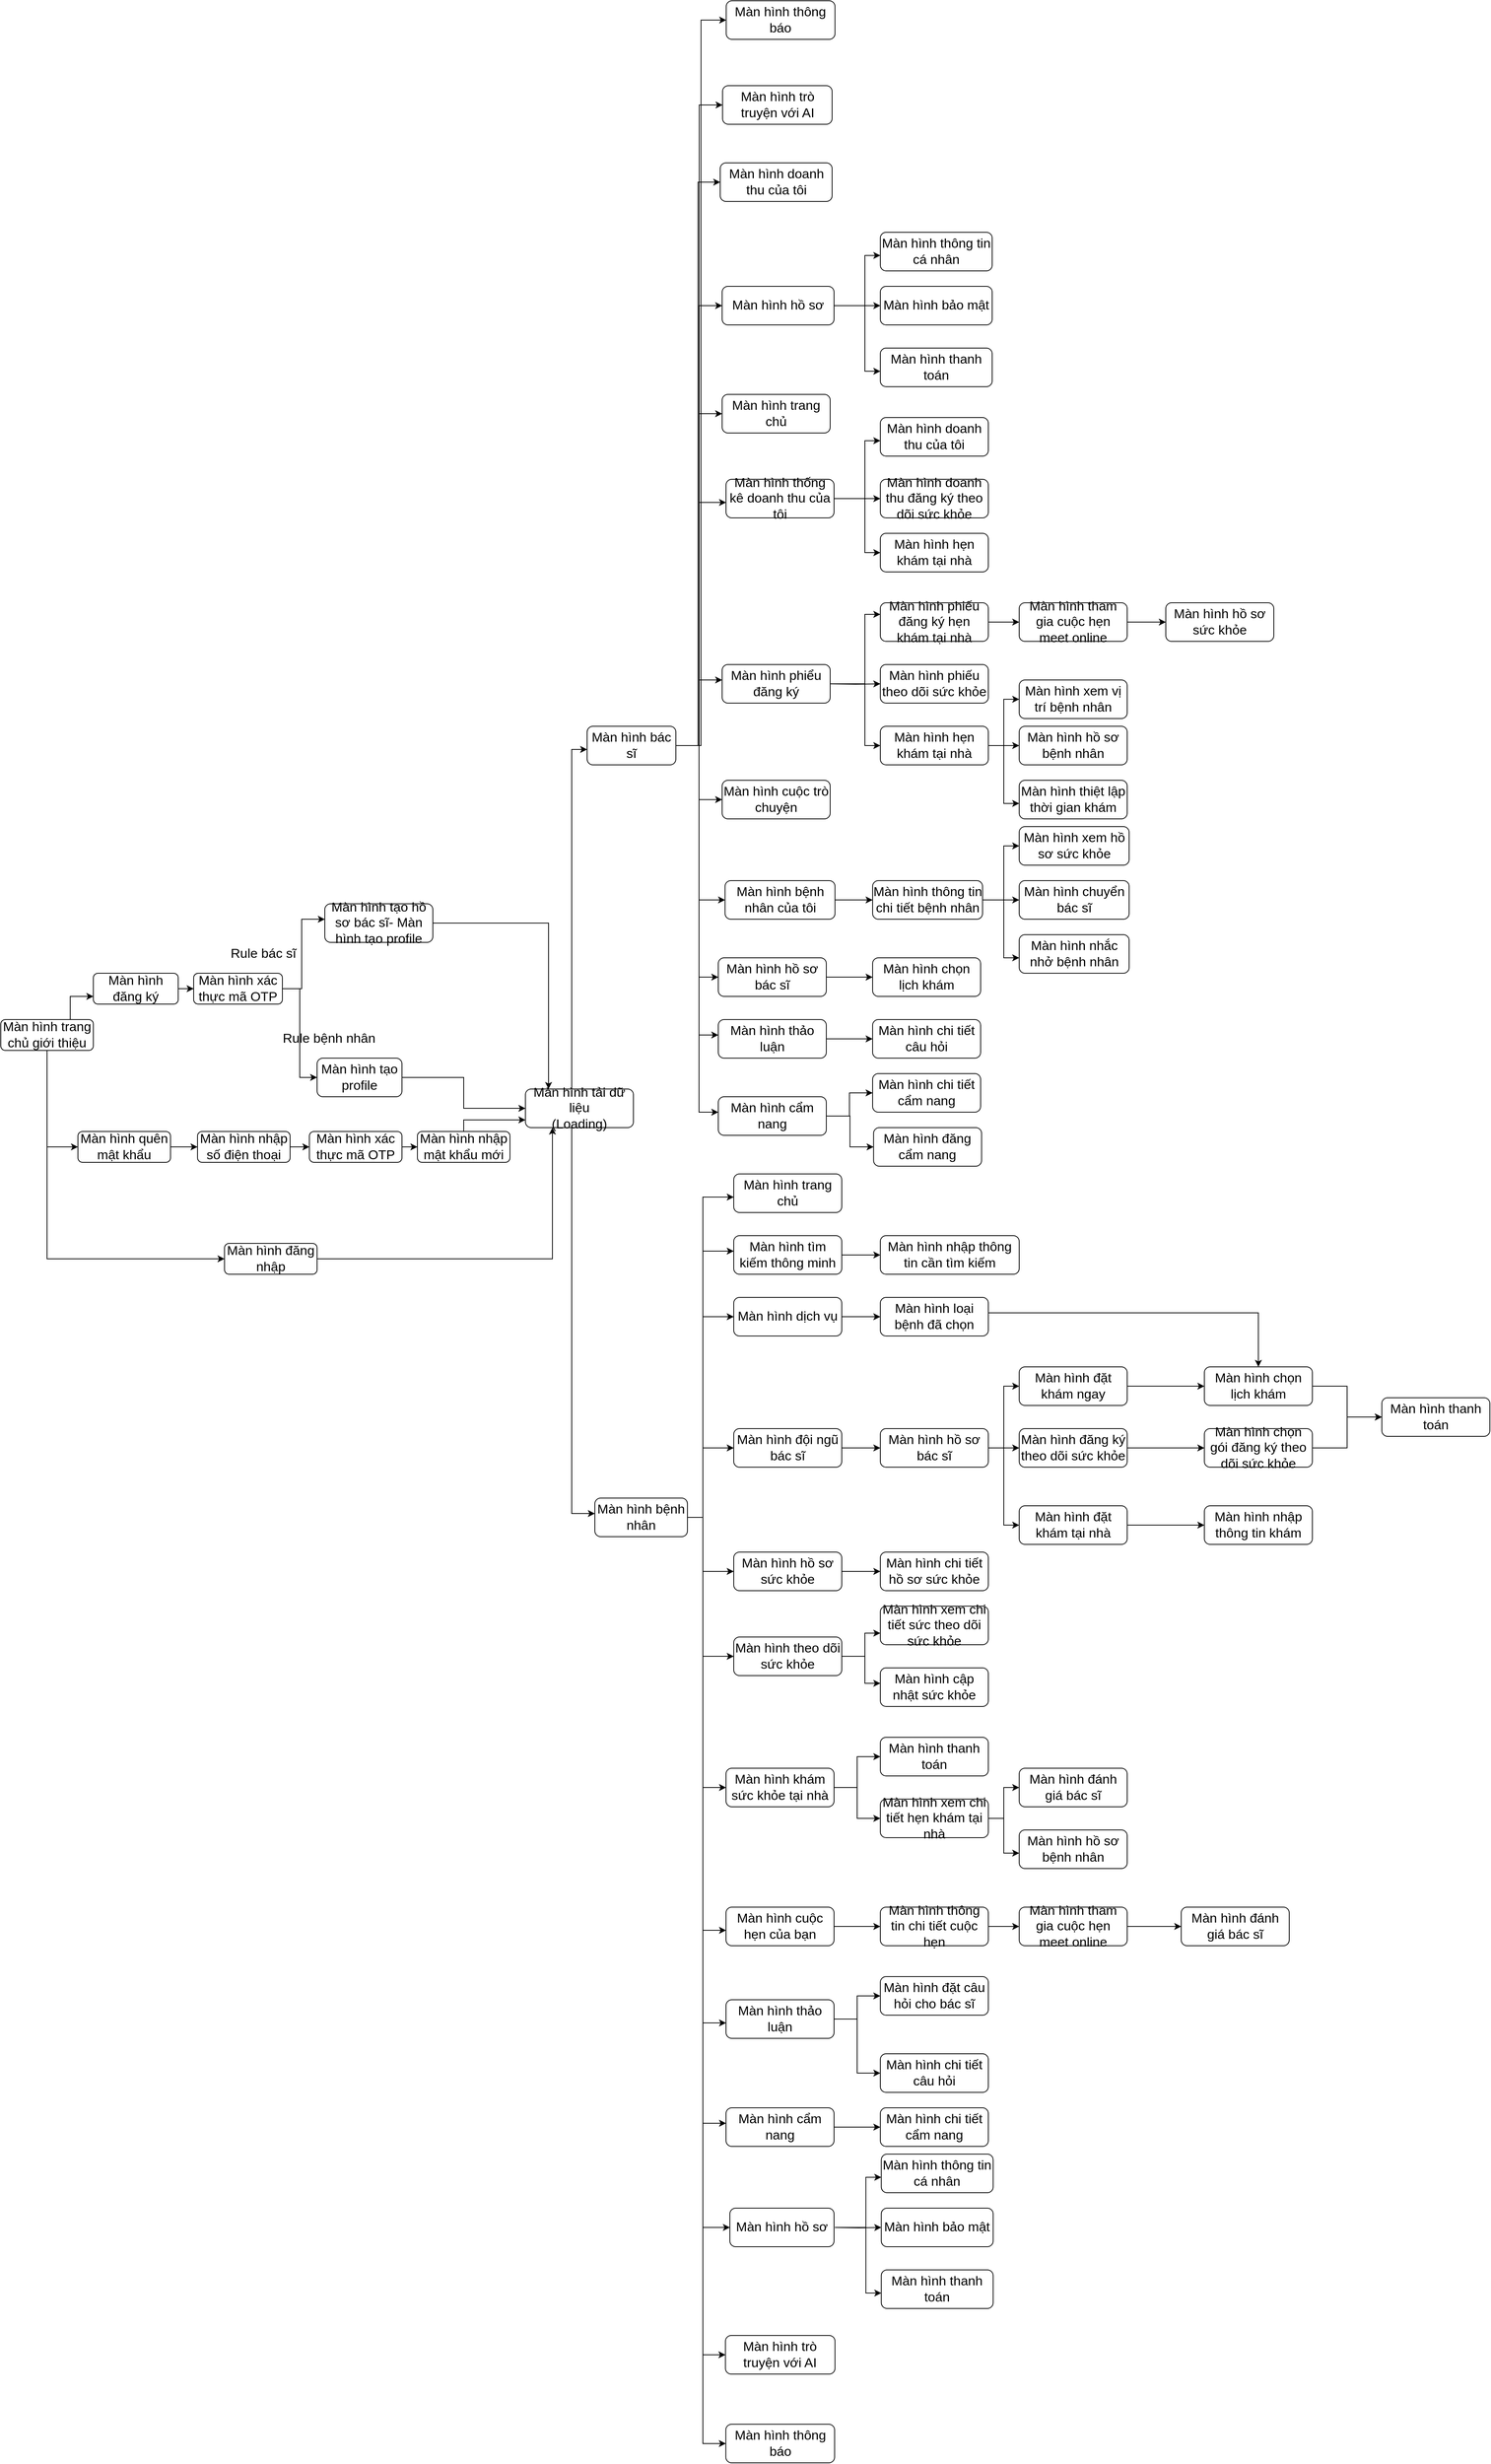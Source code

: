 <mxfile version="24.9.1" pages="2">
  <diagram name="Page-1" id="Uf1BptqJR_37BQ48JQrq">
    <mxGraphModel dx="1265" dy="1808" grid="1" gridSize="10" guides="1" tooltips="1" connect="1" arrows="1" fold="1" page="1" pageScale="1" pageWidth="850" pageHeight="1100" math="0" shadow="0">
      <root>
        <object label="" aaa="" id="0">
          <mxCell />
        </object>
        <mxCell id="1" parent="0" />
        <mxCell id="JY17cGGeGFokxtmzh6jR-25" value="" style="edgeStyle=orthogonalEdgeStyle;rounded=0;orthogonalLoop=1;jettySize=auto;html=1;fontSize=17;" parent="1" source="JY17cGGeGFokxtmzh6jR-1" target="JY17cGGeGFokxtmzh6jR-24" edge="1">
          <mxGeometry relative="1" as="geometry">
            <Array as="points">
              <mxPoint x="110" y="550" />
            </Array>
          </mxGeometry>
        </mxCell>
        <mxCell id="aQuVnky-C0oBxgWgXUIx-3" value="" style="edgeStyle=orthogonalEdgeStyle;rounded=0;orthogonalLoop=1;jettySize=auto;html=1;fontSize=17;" parent="1" source="JY17cGGeGFokxtmzh6jR-1" target="aQuVnky-C0oBxgWgXUIx-2" edge="1">
          <mxGeometry relative="1" as="geometry">
            <Array as="points">
              <mxPoint x="110" y="405" />
            </Array>
          </mxGeometry>
        </mxCell>
        <mxCell id="JY17cGGeGFokxtmzh6jR-1" value="Màn hình trang chủ giới thiệu" style="rounded=1;whiteSpace=wrap;html=1;fontSize=17;" parent="1" vertex="1">
          <mxGeometry x="50" y="240" width="120" height="40" as="geometry" />
        </mxCell>
        <mxCell id="JY17cGGeGFokxtmzh6jR-13" value="" style="edgeStyle=orthogonalEdgeStyle;rounded=0;orthogonalLoop=1;jettySize=auto;html=1;fontSize=17;" parent="1" source="JY17cGGeGFokxtmzh6jR-3" target="JY17cGGeGFokxtmzh6jR-12" edge="1">
          <mxGeometry relative="1" as="geometry" />
        </mxCell>
        <mxCell id="JY17cGGeGFokxtmzh6jR-3" value="Màn hình đăng ký" style="rounded=1;whiteSpace=wrap;html=1;fontSize=17;" parent="1" vertex="1">
          <mxGeometry x="170" y="180" width="110" height="40" as="geometry" />
        </mxCell>
        <mxCell id="JY17cGGeGFokxtmzh6jR-10" value="" style="endArrow=classic;html=1;rounded=0;exitX=0.75;exitY=0;exitDx=0;exitDy=0;entryX=0;entryY=0.75;entryDx=0;entryDy=0;fontSize=17;" parent="1" source="JY17cGGeGFokxtmzh6jR-1" target="JY17cGGeGFokxtmzh6jR-3" edge="1">
          <mxGeometry width="50" height="50" relative="1" as="geometry">
            <mxPoint x="400" y="320" as="sourcePoint" />
            <mxPoint x="450" y="270" as="targetPoint" />
            <Array as="points">
              <mxPoint x="140" y="210" />
            </Array>
          </mxGeometry>
        </mxCell>
        <mxCell id="JY17cGGeGFokxtmzh6jR-17" value="" style="edgeStyle=orthogonalEdgeStyle;rounded=0;orthogonalLoop=1;jettySize=auto;html=1;fontSize=17;" parent="1" source="JY17cGGeGFokxtmzh6jR-12" target="JY17cGGeGFokxtmzh6jR-16" edge="1">
          <mxGeometry relative="1" as="geometry">
            <Array as="points">
              <mxPoint x="440" y="200" />
              <mxPoint x="440" y="110" />
            </Array>
          </mxGeometry>
        </mxCell>
        <mxCell id="JY17cGGeGFokxtmzh6jR-148" style="edgeStyle=orthogonalEdgeStyle;rounded=0;orthogonalLoop=1;jettySize=auto;html=1;entryX=0;entryY=0.5;entryDx=0;entryDy=0;fontSize=17;" parent="1" source="JY17cGGeGFokxtmzh6jR-12" target="JY17cGGeGFokxtmzh6jR-20" edge="1">
          <mxGeometry relative="1" as="geometry" />
        </mxCell>
        <mxCell id="JY17cGGeGFokxtmzh6jR-12" value="Màn hình xác thực mã OTP" style="rounded=1;whiteSpace=wrap;html=1;fontSize=17;" parent="1" vertex="1">
          <mxGeometry x="300" y="180" width="115" height="40" as="geometry" />
        </mxCell>
        <mxCell id="JY17cGGeGFokxtmzh6jR-27" value="" style="edgeStyle=orthogonalEdgeStyle;rounded=0;orthogonalLoop=1;jettySize=auto;html=1;fontSize=17;" parent="1" source="JY17cGGeGFokxtmzh6jR-16" target="JY17cGGeGFokxtmzh6jR-26" edge="1">
          <mxGeometry relative="1" as="geometry">
            <Array as="points">
              <mxPoint x="760" y="115" />
            </Array>
          </mxGeometry>
        </mxCell>
        <mxCell id="JY17cGGeGFokxtmzh6jR-16" value="Màn hình tạo hồ sơ bác sĩ- Màn hình tạo profile" style="rounded=1;whiteSpace=wrap;html=1;fontSize=17;" parent="1" vertex="1">
          <mxGeometry x="470" y="90" width="140" height="50" as="geometry" />
        </mxCell>
        <mxCell id="JY17cGGeGFokxtmzh6jR-18" value="Rule bác sĩ" style="text;html=1;align=center;verticalAlign=middle;resizable=0;points=[];autosize=1;strokeColor=none;fillColor=none;fontSize=17;" parent="1" vertex="1">
          <mxGeometry x="335" y="140" width="110" height="30" as="geometry" />
        </mxCell>
        <mxCell id="JY17cGGeGFokxtmzh6jR-28" style="edgeStyle=orthogonalEdgeStyle;rounded=0;orthogonalLoop=1;jettySize=auto;html=1;entryX=0;entryY=0.5;entryDx=0;entryDy=0;fontSize=17;" parent="1" source="JY17cGGeGFokxtmzh6jR-20" target="JY17cGGeGFokxtmzh6jR-26" edge="1">
          <mxGeometry relative="1" as="geometry" />
        </mxCell>
        <mxCell id="JY17cGGeGFokxtmzh6jR-20" value="Màn hình tạo profile" style="rounded=1;whiteSpace=wrap;html=1;fontSize=17;" parent="1" vertex="1">
          <mxGeometry x="460" y="290" width="110" height="50" as="geometry" />
        </mxCell>
        <mxCell id="JY17cGGeGFokxtmzh6jR-22" value="Rule bệnh nhân" style="text;html=1;align=center;verticalAlign=middle;resizable=0;points=[];autosize=1;strokeColor=none;fillColor=none;fontSize=17;" parent="1" vertex="1">
          <mxGeometry x="405" y="250" width="140" height="30" as="geometry" />
        </mxCell>
        <mxCell id="JY17cGGeGFokxtmzh6jR-29" style="edgeStyle=orthogonalEdgeStyle;rounded=0;orthogonalLoop=1;jettySize=auto;html=1;entryX=0.25;entryY=1;entryDx=0;entryDy=0;fontSize=17;" parent="1" source="JY17cGGeGFokxtmzh6jR-24" target="JY17cGGeGFokxtmzh6jR-26" edge="1">
          <mxGeometry relative="1" as="geometry" />
        </mxCell>
        <mxCell id="JY17cGGeGFokxtmzh6jR-24" value="Màn hình đăng nhập" style="rounded=1;whiteSpace=wrap;html=1;fontSize=17;" parent="1" vertex="1">
          <mxGeometry x="340" y="530" width="120" height="40" as="geometry" />
        </mxCell>
        <mxCell id="JY17cGGeGFokxtmzh6jR-32" value="" style="edgeStyle=orthogonalEdgeStyle;rounded=0;orthogonalLoop=1;jettySize=auto;html=1;fontSize=17;" parent="1" source="JY17cGGeGFokxtmzh6jR-26" target="JY17cGGeGFokxtmzh6jR-31" edge="1">
          <mxGeometry relative="1" as="geometry">
            <Array as="points">
              <mxPoint x="790" y="-110" />
            </Array>
          </mxGeometry>
        </mxCell>
        <mxCell id="JY17cGGeGFokxtmzh6jR-34" value="" style="edgeStyle=orthogonalEdgeStyle;rounded=0;orthogonalLoop=1;jettySize=auto;html=1;fontSize=17;" parent="1" source="JY17cGGeGFokxtmzh6jR-26" target="JY17cGGeGFokxtmzh6jR-33" edge="1">
          <mxGeometry relative="1" as="geometry">
            <Array as="points">
              <mxPoint x="790" y="880" />
            </Array>
          </mxGeometry>
        </mxCell>
        <mxCell id="JY17cGGeGFokxtmzh6jR-26" value="Màn hình tải dữ liệu&lt;div&gt;(Loading)&lt;/div&gt;" style="rounded=1;whiteSpace=wrap;html=1;fontSize=17;" parent="1" vertex="1">
          <mxGeometry x="730" y="330" width="140" height="50" as="geometry" />
        </mxCell>
        <mxCell id="JY17cGGeGFokxtmzh6jR-171" style="edgeStyle=orthogonalEdgeStyle;rounded=0;orthogonalLoop=1;jettySize=auto;html=1;entryX=0;entryY=0.5;entryDx=0;entryDy=0;fontSize=17;" parent="1" source="JY17cGGeGFokxtmzh6jR-31" target="JY17cGGeGFokxtmzh6jR-68" edge="1">
          <mxGeometry relative="1" as="geometry">
            <Array as="points">
              <mxPoint x="955" y="-115" />
              <mxPoint x="955" y="-45" />
            </Array>
          </mxGeometry>
        </mxCell>
        <mxCell id="c2DRTkK29ze6gAXHxPbl-2" style="edgeStyle=orthogonalEdgeStyle;rounded=0;orthogonalLoop=1;jettySize=auto;html=1;entryX=0;entryY=0.5;entryDx=0;entryDy=0;fontSize=17;" parent="1" source="JY17cGGeGFokxtmzh6jR-31" target="JY17cGGeGFokxtmzh6jR-198" edge="1">
          <mxGeometry relative="1" as="geometry">
            <Array as="points">
              <mxPoint x="955" y="-115" />
              <mxPoint x="955" y="85" />
            </Array>
          </mxGeometry>
        </mxCell>
        <mxCell id="aQuVnky-C0oBxgWgXUIx-16" style="edgeStyle=orthogonalEdgeStyle;rounded=0;orthogonalLoop=1;jettySize=auto;html=1;entryX=0;entryY=0.5;entryDx=0;entryDy=0;fontSize=17;" parent="1" source="JY17cGGeGFokxtmzh6jR-31" target="aQuVnky-C0oBxgWgXUIx-14" edge="1">
          <mxGeometry relative="1" as="geometry" />
        </mxCell>
        <mxCell id="aQuVnky-C0oBxgWgXUIx-28" style="edgeStyle=orthogonalEdgeStyle;rounded=0;orthogonalLoop=1;jettySize=auto;html=1;entryX=0;entryY=0.5;entryDx=0;entryDy=0;fontSize=17;" parent="1" source="JY17cGGeGFokxtmzh6jR-31" target="aQuVnky-C0oBxgWgXUIx-26" edge="1">
          <mxGeometry relative="1" as="geometry" />
        </mxCell>
        <mxCell id="InrV-IAvcK0g8P5d22sA-6" style="edgeStyle=orthogonalEdgeStyle;rounded=0;orthogonalLoop=1;jettySize=auto;html=1;entryX=0;entryY=0.5;entryDx=0;entryDy=0;fontSize=17;" parent="1" source="JY17cGGeGFokxtmzh6jR-31" target="InrV-IAvcK0g8P5d22sA-5" edge="1">
          <mxGeometry relative="1" as="geometry" />
        </mxCell>
        <mxCell id="-HfO1slWTGxlWg8DtMVZ-4" style="edgeStyle=orthogonalEdgeStyle;rounded=0;orthogonalLoop=1;jettySize=auto;html=1;entryX=0;entryY=0.5;entryDx=0;entryDy=0;fontSize=17;" parent="1" source="JY17cGGeGFokxtmzh6jR-31" target="-HfO1slWTGxlWg8DtMVZ-3" edge="1">
          <mxGeometry relative="1" as="geometry" />
        </mxCell>
        <mxCell id="JY17cGGeGFokxtmzh6jR-31" value="Màn hình bác sĩ" style="rounded=1;whiteSpace=wrap;html=1;fontSize=17;" parent="1" vertex="1">
          <mxGeometry x="810" y="-140" width="115" height="50" as="geometry" />
        </mxCell>
        <mxCell id="JY17cGGeGFokxtmzh6jR-36" value="" style="edgeStyle=orthogonalEdgeStyle;rounded=0;orthogonalLoop=1;jettySize=auto;html=1;fontSize=17;" parent="1" target="JY17cGGeGFokxtmzh6jR-35" edge="1">
          <mxGeometry relative="1" as="geometry">
            <mxPoint x="940" y="885" as="sourcePoint" />
            <Array as="points">
              <mxPoint x="960" y="885" />
              <mxPoint x="960" y="470" />
            </Array>
          </mxGeometry>
        </mxCell>
        <mxCell id="JY17cGGeGFokxtmzh6jR-38" value="" style="edgeStyle=orthogonalEdgeStyle;rounded=0;orthogonalLoop=1;jettySize=auto;html=1;fontSize=17;" parent="1" target="JY17cGGeGFokxtmzh6jR-37" edge="1">
          <mxGeometry relative="1" as="geometry">
            <mxPoint x="940" y="885" as="sourcePoint" />
            <Array as="points">
              <mxPoint x="960" y="885" />
              <mxPoint x="960" y="625" />
            </Array>
          </mxGeometry>
        </mxCell>
        <mxCell id="JY17cGGeGFokxtmzh6jR-41" value="" style="edgeStyle=orthogonalEdgeStyle;rounded=0;orthogonalLoop=1;jettySize=auto;html=1;fontSize=17;" parent="1" target="JY17cGGeGFokxtmzh6jR-40" edge="1">
          <mxGeometry relative="1" as="geometry">
            <mxPoint x="940" y="885" as="sourcePoint" />
            <Array as="points">
              <mxPoint x="960" y="885" />
              <mxPoint x="960" y="540" />
            </Array>
          </mxGeometry>
        </mxCell>
        <mxCell id="JY17cGGeGFokxtmzh6jR-44" value="" style="edgeStyle=orthogonalEdgeStyle;rounded=0;orthogonalLoop=1;jettySize=auto;html=1;fontSize=17;" parent="1" target="JY17cGGeGFokxtmzh6jR-43" edge="1">
          <mxGeometry relative="1" as="geometry">
            <mxPoint x="940" y="885" as="sourcePoint" />
            <Array as="points">
              <mxPoint x="960" y="885" />
              <mxPoint x="960" y="795" />
            </Array>
          </mxGeometry>
        </mxCell>
        <mxCell id="JY17cGGeGFokxtmzh6jR-47" value="" style="edgeStyle=orthogonalEdgeStyle;rounded=0;orthogonalLoop=1;jettySize=auto;html=1;fontSize=17;" parent="1" target="JY17cGGeGFokxtmzh6jR-46" edge="1">
          <mxGeometry relative="1" as="geometry">
            <mxPoint x="940" y="885" as="sourcePoint" />
            <Array as="points">
              <mxPoint x="960" y="885" />
              <mxPoint x="960" y="955" />
            </Array>
          </mxGeometry>
        </mxCell>
        <mxCell id="aQuVnky-C0oBxgWgXUIx-31" style="edgeStyle=orthogonalEdgeStyle;rounded=0;orthogonalLoop=1;jettySize=auto;html=1;entryX=0;entryY=0.5;entryDx=0;entryDy=0;fontSize=17;" parent="1" source="JY17cGGeGFokxtmzh6jR-33" target="aQuVnky-C0oBxgWgXUIx-29" edge="1">
          <mxGeometry relative="1" as="geometry">
            <Array as="points">
              <mxPoint x="960" y="885" />
              <mxPoint x="960" y="1805" />
            </Array>
          </mxGeometry>
        </mxCell>
        <mxCell id="InrV-IAvcK0g8P5d22sA-2" value="" style="edgeStyle=orthogonalEdgeStyle;rounded=0;orthogonalLoop=1;jettySize=auto;html=1;exitX=1;exitY=0.5;exitDx=0;exitDy=0;fontSize=17;" parent="1" source="JY17cGGeGFokxtmzh6jR-33" target="InrV-IAvcK0g8P5d22sA-1" edge="1">
          <mxGeometry relative="1" as="geometry">
            <mxPoint x="1000" y="880" as="sourcePoint" />
            <Array as="points">
              <mxPoint x="960" y="885" />
              <mxPoint x="960" y="1970" />
            </Array>
          </mxGeometry>
        </mxCell>
        <mxCell id="-HfO1slWTGxlWg8DtMVZ-2" value="" style="edgeStyle=orthogonalEdgeStyle;rounded=0;orthogonalLoop=1;jettySize=auto;html=1;fontSize=17;" parent="1" source="JY17cGGeGFokxtmzh6jR-33" target="-HfO1slWTGxlWg8DtMVZ-1" edge="1">
          <mxGeometry relative="1" as="geometry">
            <Array as="points">
              <mxPoint x="960" y="885" />
              <mxPoint x="960" y="2085" />
            </Array>
          </mxGeometry>
        </mxCell>
        <mxCell id="JY17cGGeGFokxtmzh6jR-33" value="Màn hình bệnh nhân" style="rounded=1;whiteSpace=wrap;html=1;fontSize=17;" parent="1" vertex="1">
          <mxGeometry x="820" y="860" width="120" height="50" as="geometry" />
        </mxCell>
        <mxCell id="JY17cGGeGFokxtmzh6jR-35" value="Màn hình trang chủ" style="rounded=1;whiteSpace=wrap;html=1;fontSize=17;" parent="1" vertex="1">
          <mxGeometry x="1000" y="440" width="140" height="50" as="geometry" />
        </mxCell>
        <mxCell id="c2DRTkK29ze6gAXHxPbl-23" style="edgeStyle=orthogonalEdgeStyle;rounded=0;orthogonalLoop=1;jettySize=auto;html=1;entryX=0;entryY=0.5;entryDx=0;entryDy=0;fontSize=17;" parent="1" source="JY17cGGeGFokxtmzh6jR-37" target="JY17cGGeGFokxtmzh6jR-81" edge="1">
          <mxGeometry relative="1" as="geometry" />
        </mxCell>
        <mxCell id="JY17cGGeGFokxtmzh6jR-37" value="Màn hình dịch vụ" style="rounded=1;whiteSpace=wrap;html=1;fontSize=17;" parent="1" vertex="1">
          <mxGeometry x="1000" y="600" width="140" height="50" as="geometry" />
        </mxCell>
        <mxCell id="JY17cGGeGFokxtmzh6jR-90" value="" style="edgeStyle=orthogonalEdgeStyle;rounded=0;orthogonalLoop=1;jettySize=auto;html=1;fontSize=17;" parent="1" source="JY17cGGeGFokxtmzh6jR-40" target="JY17cGGeGFokxtmzh6jR-89" edge="1">
          <mxGeometry relative="1" as="geometry" />
        </mxCell>
        <mxCell id="JY17cGGeGFokxtmzh6jR-40" value="Màn hình tìm kiếm thông minh" style="rounded=1;whiteSpace=wrap;html=1;fontSize=17;" parent="1" vertex="1">
          <mxGeometry x="1000" y="520" width="140" height="50" as="geometry" />
        </mxCell>
        <mxCell id="JY17cGGeGFokxtmzh6jR-92" value="" style="edgeStyle=orthogonalEdgeStyle;rounded=0;orthogonalLoop=1;jettySize=auto;html=1;fontSize=17;" parent="1" source="JY17cGGeGFokxtmzh6jR-43" target="JY17cGGeGFokxtmzh6jR-91" edge="1">
          <mxGeometry relative="1" as="geometry" />
        </mxCell>
        <mxCell id="JY17cGGeGFokxtmzh6jR-43" value="Màn hình đội ngũ bác sĩ" style="rounded=1;whiteSpace=wrap;html=1;fontSize=17;" parent="1" vertex="1">
          <mxGeometry x="1000" y="770" width="140" height="50" as="geometry" />
        </mxCell>
        <mxCell id="JY17cGGeGFokxtmzh6jR-115" value="" style="edgeStyle=orthogonalEdgeStyle;rounded=0;orthogonalLoop=1;jettySize=auto;html=1;fontSize=17;" parent="1" source="JY17cGGeGFokxtmzh6jR-46" target="JY17cGGeGFokxtmzh6jR-114" edge="1">
          <mxGeometry relative="1" as="geometry" />
        </mxCell>
        <mxCell id="JY17cGGeGFokxtmzh6jR-46" value="Màn hình hồ sơ sức khỏe" style="rounded=1;whiteSpace=wrap;html=1;fontSize=17;" parent="1" vertex="1">
          <mxGeometry x="1000" y="930" width="140" height="50" as="geometry" />
        </mxCell>
        <mxCell id="JY17cGGeGFokxtmzh6jR-49" value="" style="edgeStyle=orthogonalEdgeStyle;rounded=0;orthogonalLoop=1;jettySize=auto;html=1;exitX=1;exitY=0.5;exitDx=0;exitDy=0;fontSize=17;" parent="1" target="JY17cGGeGFokxtmzh6jR-54" edge="1">
          <mxGeometry relative="1" as="geometry">
            <mxPoint x="940" y="885" as="sourcePoint" />
            <Array as="points">
              <mxPoint x="960" y="885" />
              <mxPoint x="960" y="1065" />
            </Array>
          </mxGeometry>
        </mxCell>
        <mxCell id="JY17cGGeGFokxtmzh6jR-50" value="" style="edgeStyle=orthogonalEdgeStyle;rounded=0;orthogonalLoop=1;jettySize=auto;html=1;exitX=1;exitY=0.5;exitDx=0;exitDy=0;fontSize=17;" parent="1" target="JY17cGGeGFokxtmzh6jR-55" edge="1">
          <mxGeometry relative="1" as="geometry">
            <mxPoint x="940" y="885" as="sourcePoint" />
            <Array as="points">
              <mxPoint x="960" y="885" />
              <mxPoint x="960" y="1235" />
            </Array>
          </mxGeometry>
        </mxCell>
        <mxCell id="JY17cGGeGFokxtmzh6jR-51" value="" style="edgeStyle=orthogonalEdgeStyle;rounded=0;orthogonalLoop=1;jettySize=auto;html=1;exitX=1;exitY=0.5;exitDx=0;exitDy=0;fontSize=17;" parent="1" target="JY17cGGeGFokxtmzh6jR-56" edge="1">
          <mxGeometry relative="1" as="geometry">
            <mxPoint x="940" y="885" as="sourcePoint" />
            <Array as="points">
              <mxPoint x="960" y="885" />
              <mxPoint x="960" y="1420" />
            </Array>
          </mxGeometry>
        </mxCell>
        <mxCell id="JY17cGGeGFokxtmzh6jR-52" value="" style="edgeStyle=orthogonalEdgeStyle;rounded=0;orthogonalLoop=1;jettySize=auto;html=1;exitX=1;exitY=0.5;exitDx=0;exitDy=0;fontSize=17;" parent="1" target="JY17cGGeGFokxtmzh6jR-57" edge="1">
          <mxGeometry relative="1" as="geometry">
            <mxPoint x="940" y="885" as="sourcePoint" />
            <Array as="points">
              <mxPoint x="960" y="885" />
              <mxPoint x="960" y="1540" />
            </Array>
          </mxGeometry>
        </mxCell>
        <mxCell id="JY17cGGeGFokxtmzh6jR-53" value="" style="edgeStyle=orthogonalEdgeStyle;rounded=0;orthogonalLoop=1;jettySize=auto;html=1;exitX=1;exitY=0.5;exitDx=0;exitDy=0;fontSize=17;" parent="1" target="JY17cGGeGFokxtmzh6jR-58" edge="1">
          <mxGeometry relative="1" as="geometry">
            <mxPoint x="940" y="885" as="sourcePoint" />
            <Array as="points">
              <mxPoint x="960" y="885" />
              <mxPoint x="960" y="1670" />
            </Array>
          </mxGeometry>
        </mxCell>
        <mxCell id="JY17cGGeGFokxtmzh6jR-117" value="" style="edgeStyle=orthogonalEdgeStyle;rounded=0;orthogonalLoop=1;jettySize=auto;html=1;fontSize=17;" parent="1" source="JY17cGGeGFokxtmzh6jR-54" target="JY17cGGeGFokxtmzh6jR-116" edge="1">
          <mxGeometry relative="1" as="geometry">
            <Array as="points">
              <mxPoint x="1170" y="1065" />
              <mxPoint x="1170" y="1035" />
            </Array>
          </mxGeometry>
        </mxCell>
        <mxCell id="JY17cGGeGFokxtmzh6jR-119" value="" style="edgeStyle=orthogonalEdgeStyle;rounded=0;orthogonalLoop=1;jettySize=auto;html=1;fontSize=17;" parent="1" source="JY17cGGeGFokxtmzh6jR-54" target="JY17cGGeGFokxtmzh6jR-118" edge="1">
          <mxGeometry relative="1" as="geometry">
            <Array as="points">
              <mxPoint x="1170" y="1065" />
              <mxPoint x="1170" y="1100" />
            </Array>
          </mxGeometry>
        </mxCell>
        <mxCell id="JY17cGGeGFokxtmzh6jR-54" value="Màn hình theo dõi sức khỏe" style="rounded=1;whiteSpace=wrap;html=1;fontSize=17;" parent="1" vertex="1">
          <mxGeometry x="1000" y="1040" width="140" height="50" as="geometry" />
        </mxCell>
        <mxCell id="JY17cGGeGFokxtmzh6jR-121" value="" style="edgeStyle=orthogonalEdgeStyle;rounded=0;orthogonalLoop=1;jettySize=auto;html=1;fontSize=17;" parent="1" source="JY17cGGeGFokxtmzh6jR-55" target="JY17cGGeGFokxtmzh6jR-120" edge="1">
          <mxGeometry relative="1" as="geometry" />
        </mxCell>
        <mxCell id="JY17cGGeGFokxtmzh6jR-183" value="" style="edgeStyle=orthogonalEdgeStyle;rounded=0;orthogonalLoop=1;jettySize=auto;html=1;fontSize=17;" parent="1" source="JY17cGGeGFokxtmzh6jR-55" target="JY17cGGeGFokxtmzh6jR-182" edge="1">
          <mxGeometry relative="1" as="geometry" />
        </mxCell>
        <mxCell id="JY17cGGeGFokxtmzh6jR-55" value="Màn hình khám sức khỏe tại nhà" style="rounded=1;whiteSpace=wrap;html=1;fontSize=17;" parent="1" vertex="1">
          <mxGeometry x="990" y="1210" width="140" height="50" as="geometry" />
        </mxCell>
        <mxCell id="JY17cGGeGFokxtmzh6jR-129" value="" style="edgeStyle=orthogonalEdgeStyle;rounded=0;orthogonalLoop=1;jettySize=auto;html=1;fontSize=17;" parent="1" source="JY17cGGeGFokxtmzh6jR-56" target="JY17cGGeGFokxtmzh6jR-128" edge="1">
          <mxGeometry relative="1" as="geometry" />
        </mxCell>
        <mxCell id="JY17cGGeGFokxtmzh6jR-56" value="Màn hình cuộc hẹn của bạn" style="rounded=1;whiteSpace=wrap;html=1;fontSize=17;" parent="1" vertex="1">
          <mxGeometry x="990" y="1390" width="140" height="50" as="geometry" />
        </mxCell>
        <mxCell id="JY17cGGeGFokxtmzh6jR-133" value="" style="edgeStyle=orthogonalEdgeStyle;rounded=0;orthogonalLoop=1;jettySize=auto;html=1;fontSize=17;" parent="1" source="JY17cGGeGFokxtmzh6jR-57" target="JY17cGGeGFokxtmzh6jR-132" edge="1">
          <mxGeometry relative="1" as="geometry" />
        </mxCell>
        <mxCell id="JY17cGGeGFokxtmzh6jR-57" value="Màn hình thảo luận" style="rounded=1;whiteSpace=wrap;html=1;fontSize=17;" parent="1" vertex="1">
          <mxGeometry x="990" y="1510" width="140" height="50" as="geometry" />
        </mxCell>
        <mxCell id="JY17cGGeGFokxtmzh6jR-146" value="" style="edgeStyle=orthogonalEdgeStyle;rounded=0;orthogonalLoop=1;jettySize=auto;html=1;fontSize=17;" parent="1" source="JY17cGGeGFokxtmzh6jR-58" target="JY17cGGeGFokxtmzh6jR-145" edge="1">
          <mxGeometry relative="1" as="geometry" />
        </mxCell>
        <mxCell id="JY17cGGeGFokxtmzh6jR-58" value="Màn hình cẩm nang" style="rounded=1;whiteSpace=wrap;html=1;fontSize=17;" parent="1" vertex="1">
          <mxGeometry x="990" y="1650" width="140" height="50" as="geometry" />
        </mxCell>
        <mxCell id="JY17cGGeGFokxtmzh6jR-60" value="" style="edgeStyle=orthogonalEdgeStyle;rounded=0;orthogonalLoop=1;jettySize=auto;html=1;fontSize=17;" parent="1" target="JY17cGGeGFokxtmzh6jR-65" edge="1">
          <mxGeometry relative="1" as="geometry">
            <mxPoint x="935" y="-115" as="sourcePoint" />
            <Array as="points">
              <mxPoint x="955" y="-115" />
              <mxPoint x="955" y="-545" />
            </Array>
          </mxGeometry>
        </mxCell>
        <mxCell id="JY17cGGeGFokxtmzh6jR-61" value="" style="edgeStyle=orthogonalEdgeStyle;rounded=0;orthogonalLoop=1;jettySize=auto;html=1;fontSize=17;" parent="1" target="JY17cGGeGFokxtmzh6jR-66" edge="1">
          <mxGeometry relative="1" as="geometry">
            <mxPoint x="935" y="-115" as="sourcePoint" />
            <Array as="points">
              <mxPoint x="955" y="-115" />
              <mxPoint x="955" y="-430" />
            </Array>
          </mxGeometry>
        </mxCell>
        <mxCell id="JY17cGGeGFokxtmzh6jR-62" value="" style="edgeStyle=orthogonalEdgeStyle;rounded=0;orthogonalLoop=1;jettySize=auto;html=1;fontSize=17;" parent="1" target="JY17cGGeGFokxtmzh6jR-67" edge="1">
          <mxGeometry relative="1" as="geometry">
            <mxPoint x="935" y="-115" as="sourcePoint" />
            <Array as="points">
              <mxPoint x="955" y="-115" />
              <mxPoint x="955" y="-200" />
            </Array>
          </mxGeometry>
        </mxCell>
        <mxCell id="JY17cGGeGFokxtmzh6jR-64" value="" style="edgeStyle=orthogonalEdgeStyle;rounded=0;orthogonalLoop=1;jettySize=auto;html=1;fontSize=17;" parent="1" target="JY17cGGeGFokxtmzh6jR-69" edge="1">
          <mxGeometry relative="1" as="geometry">
            <mxPoint x="935" y="-115" as="sourcePoint" />
            <Array as="points">
              <mxPoint x="955" y="-115" />
              <mxPoint x="955" y="185" />
            </Array>
          </mxGeometry>
        </mxCell>
        <mxCell id="JY17cGGeGFokxtmzh6jR-65" value="Màn hình trang chủ" style="rounded=1;whiteSpace=wrap;html=1;fontSize=17;" parent="1" vertex="1">
          <mxGeometry x="985" y="-570" width="140" height="50" as="geometry" />
        </mxCell>
        <mxCell id="JY17cGGeGFokxtmzh6jR-151" value="" style="edgeStyle=orthogonalEdgeStyle;rounded=0;orthogonalLoop=1;jettySize=auto;html=1;fontSize=17;" parent="1" source="JY17cGGeGFokxtmzh6jR-66" target="JY17cGGeGFokxtmzh6jR-150" edge="1">
          <mxGeometry relative="1" as="geometry">
            <Array as="points">
              <mxPoint x="1170" y="-435" />
              <mxPoint x="1170" y="-510" />
            </Array>
          </mxGeometry>
        </mxCell>
        <mxCell id="JY17cGGeGFokxtmzh6jR-161" style="edgeStyle=orthogonalEdgeStyle;rounded=0;orthogonalLoop=1;jettySize=auto;html=1;entryX=0;entryY=0.5;entryDx=0;entryDy=0;fontSize=17;" parent="1" source="JY17cGGeGFokxtmzh6jR-66" target="JY17cGGeGFokxtmzh6jR-160" edge="1">
          <mxGeometry relative="1" as="geometry" />
        </mxCell>
        <mxCell id="JY17cGGeGFokxtmzh6jR-163" style="edgeStyle=orthogonalEdgeStyle;rounded=0;orthogonalLoop=1;jettySize=auto;html=1;entryX=0;entryY=0.5;entryDx=0;entryDy=0;fontSize=17;" parent="1" source="JY17cGGeGFokxtmzh6jR-66" target="JY17cGGeGFokxtmzh6jR-162" edge="1">
          <mxGeometry relative="1" as="geometry">
            <Array as="points">
              <mxPoint x="1170" y="-435" />
              <mxPoint x="1170" y="-365" />
            </Array>
          </mxGeometry>
        </mxCell>
        <mxCell id="JY17cGGeGFokxtmzh6jR-66" value="Màn hình thống kê doanh thu của tôi" style="rounded=1;whiteSpace=wrap;html=1;fontSize=17;" parent="1" vertex="1">
          <mxGeometry x="990" y="-460" width="140" height="50" as="geometry" />
        </mxCell>
        <mxCell id="JY17cGGeGFokxtmzh6jR-67" value="Màn hình phiểu đăng ký" style="rounded=1;whiteSpace=wrap;html=1;fontSize=17;" parent="1" vertex="1">
          <mxGeometry x="985" y="-220" width="140" height="50" as="geometry" />
        </mxCell>
        <mxCell id="JY17cGGeGFokxtmzh6jR-177" style="edgeStyle=orthogonalEdgeStyle;rounded=0;orthogonalLoop=1;jettySize=auto;html=1;entryX=0;entryY=0.5;entryDx=0;entryDy=0;exitX=1;exitY=0.5;exitDx=0;exitDy=0;fontSize=17;" parent="1" source="JY17cGGeGFokxtmzh6jR-168" target="JY17cGGeGFokxtmzh6jR-176" edge="1">
          <mxGeometry relative="1" as="geometry" />
        </mxCell>
        <mxCell id="JY17cGGeGFokxtmzh6jR-68" value="Màn hình cuộc trò chuyện" style="rounded=1;whiteSpace=wrap;html=1;fontSize=17;" parent="1" vertex="1">
          <mxGeometry x="985" y="-70" width="140" height="50" as="geometry" />
        </mxCell>
        <mxCell id="c2DRTkK29ze6gAXHxPbl-14" value="" style="edgeStyle=orthogonalEdgeStyle;rounded=0;orthogonalLoop=1;jettySize=auto;html=1;fontSize=17;" parent="1" source="JY17cGGeGFokxtmzh6jR-69" target="c2DRTkK29ze6gAXHxPbl-13" edge="1">
          <mxGeometry relative="1" as="geometry" />
        </mxCell>
        <mxCell id="JY17cGGeGFokxtmzh6jR-69" value="Màn hình hồ sơ bác sĩ" style="rounded=1;whiteSpace=wrap;html=1;fontSize=17;" parent="1" vertex="1">
          <mxGeometry x="980" y="160" width="140" height="50" as="geometry" />
        </mxCell>
        <mxCell id="JY17cGGeGFokxtmzh6jR-70" value="" style="edgeStyle=orthogonalEdgeStyle;rounded=0;orthogonalLoop=1;jettySize=auto;html=1;exitX=1;exitY=0.5;exitDx=0;exitDy=0;fontSize=17;" parent="1" target="JY17cGGeGFokxtmzh6jR-75" edge="1">
          <mxGeometry relative="1" as="geometry">
            <mxPoint x="935" y="-115" as="sourcePoint" />
            <Array as="points">
              <mxPoint x="955" y="-115" />
              <mxPoint x="955" y="260" />
            </Array>
          </mxGeometry>
        </mxCell>
        <mxCell id="JY17cGGeGFokxtmzh6jR-71" value="" style="edgeStyle=orthogonalEdgeStyle;rounded=0;orthogonalLoop=1;jettySize=auto;html=1;exitX=1;exitY=0.5;exitDx=0;exitDy=0;fontSize=17;" parent="1" target="JY17cGGeGFokxtmzh6jR-76" edge="1">
          <mxGeometry relative="1" as="geometry">
            <mxPoint x="935" y="-115" as="sourcePoint" />
            <Array as="points">
              <mxPoint x="955" y="-115" />
              <mxPoint x="955" y="360" />
            </Array>
          </mxGeometry>
        </mxCell>
        <mxCell id="c2DRTkK29ze6gAXHxPbl-16" style="edgeStyle=orthogonalEdgeStyle;rounded=0;orthogonalLoop=1;jettySize=auto;html=1;entryX=0;entryY=0.5;entryDx=0;entryDy=0;fontSize=17;" parent="1" source="JY17cGGeGFokxtmzh6jR-75" target="c2DRTkK29ze6gAXHxPbl-15" edge="1">
          <mxGeometry relative="1" as="geometry" />
        </mxCell>
        <mxCell id="JY17cGGeGFokxtmzh6jR-75" value="Màn hình thảo luận" style="rounded=1;whiteSpace=wrap;html=1;fontSize=17;" parent="1" vertex="1">
          <mxGeometry x="980" y="240" width="140" height="50" as="geometry" />
        </mxCell>
        <mxCell id="c2DRTkK29ze6gAXHxPbl-18" value="" style="edgeStyle=orthogonalEdgeStyle;rounded=0;orthogonalLoop=1;jettySize=auto;html=1;fontSize=17;" parent="1" source="JY17cGGeGFokxtmzh6jR-76" target="c2DRTkK29ze6gAXHxPbl-17" edge="1">
          <mxGeometry relative="1" as="geometry" />
        </mxCell>
        <mxCell id="c2DRTkK29ze6gAXHxPbl-20" value="" style="edgeStyle=orthogonalEdgeStyle;rounded=0;orthogonalLoop=1;jettySize=auto;html=1;fontSize=17;" parent="1" source="JY17cGGeGFokxtmzh6jR-76" target="c2DRTkK29ze6gAXHxPbl-19" edge="1">
          <mxGeometry relative="1" as="geometry" />
        </mxCell>
        <mxCell id="JY17cGGeGFokxtmzh6jR-76" value="Màn hình cẩm nang" style="rounded=1;whiteSpace=wrap;html=1;fontSize=17;" parent="1" vertex="1">
          <mxGeometry x="980" y="340" width="140" height="50" as="geometry" />
        </mxCell>
        <mxCell id="JY17cGGeGFokxtmzh6jR-85" value="" style="edgeStyle=orthogonalEdgeStyle;rounded=0;orthogonalLoop=1;jettySize=auto;html=1;fontSize=17;" parent="1" source="JY17cGGeGFokxtmzh6jR-81" target="JY17cGGeGFokxtmzh6jR-84" edge="1">
          <mxGeometry relative="1" as="geometry">
            <Array as="points">
              <mxPoint x="1680" y="620" />
            </Array>
          </mxGeometry>
        </mxCell>
        <mxCell id="JY17cGGeGFokxtmzh6jR-81" value="Màn hình loại bệnh đã chọn" style="rounded=1;whiteSpace=wrap;html=1;fontSize=17;" parent="1" vertex="1">
          <mxGeometry x="1190" y="600" width="140" height="50" as="geometry" />
        </mxCell>
        <mxCell id="JY17cGGeGFokxtmzh6jR-87" value="" style="edgeStyle=orthogonalEdgeStyle;rounded=0;orthogonalLoop=1;jettySize=auto;html=1;fontSize=17;" parent="1" source="JY17cGGeGFokxtmzh6jR-84" target="JY17cGGeGFokxtmzh6jR-86" edge="1">
          <mxGeometry relative="1" as="geometry" />
        </mxCell>
        <mxCell id="JY17cGGeGFokxtmzh6jR-84" value="Màn hình chọn lịch khám" style="rounded=1;whiteSpace=wrap;html=1;fontSize=17;" parent="1" vertex="1">
          <mxGeometry x="1610" y="690" width="140" height="50" as="geometry" />
        </mxCell>
        <mxCell id="JY17cGGeGFokxtmzh6jR-86" value="Màn hình thanh toán" style="rounded=1;whiteSpace=wrap;html=1;fontSize=17;" parent="1" vertex="1">
          <mxGeometry x="1840" y="730" width="140" height="50" as="geometry" />
        </mxCell>
        <mxCell id="JY17cGGeGFokxtmzh6jR-89" value="Màn hình nhập thông tin cần tìm kiếm" style="rounded=1;whiteSpace=wrap;html=1;fontSize=17;" parent="1" vertex="1">
          <mxGeometry x="1190" y="520" width="180" height="50" as="geometry" />
        </mxCell>
        <mxCell id="JY17cGGeGFokxtmzh6jR-101" value="" style="edgeStyle=orthogonalEdgeStyle;rounded=0;orthogonalLoop=1;jettySize=auto;html=1;fontSize=17;" parent="1" source="JY17cGGeGFokxtmzh6jR-91" target="JY17cGGeGFokxtmzh6jR-94" edge="1">
          <mxGeometry relative="1" as="geometry">
            <Array as="points">
              <mxPoint x="1350" y="795" />
              <mxPoint x="1350" y="715" />
            </Array>
          </mxGeometry>
        </mxCell>
        <mxCell id="JY17cGGeGFokxtmzh6jR-104" value="" style="edgeStyle=orthogonalEdgeStyle;rounded=0;orthogonalLoop=1;jettySize=auto;html=1;fontSize=17;" parent="1" source="JY17cGGeGFokxtmzh6jR-91" target="JY17cGGeGFokxtmzh6jR-103" edge="1">
          <mxGeometry relative="1" as="geometry">
            <Array as="points">
              <mxPoint x="1400" y="795" />
            </Array>
          </mxGeometry>
        </mxCell>
        <mxCell id="JY17cGGeGFokxtmzh6jR-111" value="" style="edgeStyle=orthogonalEdgeStyle;rounded=0;orthogonalLoop=1;jettySize=auto;html=1;fontSize=17;" parent="1" source="JY17cGGeGFokxtmzh6jR-91" target="JY17cGGeGFokxtmzh6jR-110" edge="1">
          <mxGeometry relative="1" as="geometry">
            <Array as="points">
              <mxPoint x="1350" y="795" />
            </Array>
          </mxGeometry>
        </mxCell>
        <mxCell id="JY17cGGeGFokxtmzh6jR-91" value="Màn hình hồ sơ bác sĩ" style="rounded=1;whiteSpace=wrap;html=1;fontSize=17;" parent="1" vertex="1">
          <mxGeometry x="1190" y="770" width="140" height="50" as="geometry" />
        </mxCell>
        <mxCell id="JY17cGGeGFokxtmzh6jR-96" style="edgeStyle=orthogonalEdgeStyle;rounded=0;orthogonalLoop=1;jettySize=auto;html=1;entryX=0;entryY=0.5;entryDx=0;entryDy=0;fontSize=17;" parent="1" source="JY17cGGeGFokxtmzh6jR-94" target="JY17cGGeGFokxtmzh6jR-84" edge="1">
          <mxGeometry relative="1" as="geometry" />
        </mxCell>
        <mxCell id="JY17cGGeGFokxtmzh6jR-94" value="Màn hình đặt khám ngay" style="rounded=1;whiteSpace=wrap;html=1;fontSize=17;" parent="1" vertex="1">
          <mxGeometry x="1370" y="690" width="140" height="50" as="geometry" />
        </mxCell>
        <mxCell id="JY17cGGeGFokxtmzh6jR-106" value="" style="edgeStyle=orthogonalEdgeStyle;rounded=0;orthogonalLoop=1;jettySize=auto;html=1;fontSize=17;" parent="1" source="JY17cGGeGFokxtmzh6jR-103" target="JY17cGGeGFokxtmzh6jR-105" edge="1">
          <mxGeometry relative="1" as="geometry" />
        </mxCell>
        <mxCell id="JY17cGGeGFokxtmzh6jR-103" value="Màn hình đăng ký theo dõi sức khỏe" style="rounded=1;whiteSpace=wrap;html=1;fontSize=17;" parent="1" vertex="1">
          <mxGeometry x="1370" y="770" width="140" height="50" as="geometry" />
        </mxCell>
        <mxCell id="JY17cGGeGFokxtmzh6jR-107" style="edgeStyle=orthogonalEdgeStyle;rounded=0;orthogonalLoop=1;jettySize=auto;html=1;entryX=0;entryY=0.5;entryDx=0;entryDy=0;fontSize=17;" parent="1" source="JY17cGGeGFokxtmzh6jR-105" target="JY17cGGeGFokxtmzh6jR-86" edge="1">
          <mxGeometry relative="1" as="geometry" />
        </mxCell>
        <mxCell id="JY17cGGeGFokxtmzh6jR-105" value="Màn hình chọn gói đăng ký theo dõi sức khỏe" style="rounded=1;whiteSpace=wrap;html=1;fontSize=17;" parent="1" vertex="1">
          <mxGeometry x="1610" y="770" width="140" height="50" as="geometry" />
        </mxCell>
        <mxCell id="aQuVnky-C0oBxgWgXUIx-43" value="" style="edgeStyle=orthogonalEdgeStyle;rounded=0;orthogonalLoop=1;jettySize=auto;html=1;fontSize=17;" parent="1" source="JY17cGGeGFokxtmzh6jR-110" target="aQuVnky-C0oBxgWgXUIx-42" edge="1">
          <mxGeometry relative="1" as="geometry" />
        </mxCell>
        <mxCell id="JY17cGGeGFokxtmzh6jR-110" value="Màn hình đặt khám tại nhà" style="rounded=1;whiteSpace=wrap;html=1;fontSize=17;" parent="1" vertex="1">
          <mxGeometry x="1370" y="870" width="140" height="50" as="geometry" />
        </mxCell>
        <mxCell id="JY17cGGeGFokxtmzh6jR-114" value="Màn hình chi tiết hồ sơ sức khỏe" style="rounded=1;whiteSpace=wrap;html=1;fontSize=17;" parent="1" vertex="1">
          <mxGeometry x="1190" y="930" width="140" height="50" as="geometry" />
        </mxCell>
        <mxCell id="JY17cGGeGFokxtmzh6jR-116" value="Màn hình xem chi tiết sức theo dõi sức khỏe" style="rounded=1;whiteSpace=wrap;html=1;fontSize=17;" parent="1" vertex="1">
          <mxGeometry x="1190" y="1000" width="140" height="50" as="geometry" />
        </mxCell>
        <mxCell id="JY17cGGeGFokxtmzh6jR-118" value="Màn hình cập nhật sức khỏe" style="rounded=1;whiteSpace=wrap;html=1;fontSize=17;" parent="1" vertex="1">
          <mxGeometry x="1190" y="1080" width="140" height="50" as="geometry" />
        </mxCell>
        <mxCell id="JY17cGGeGFokxtmzh6jR-123" value="" style="edgeStyle=orthogonalEdgeStyle;rounded=0;orthogonalLoop=1;jettySize=auto;html=1;fontSize=17;" parent="1" source="JY17cGGeGFokxtmzh6jR-120" target="JY17cGGeGFokxtmzh6jR-122" edge="1">
          <mxGeometry relative="1" as="geometry">
            <Array as="points">
              <mxPoint x="1350" y="1275" />
              <mxPoint x="1350" y="1320" />
            </Array>
          </mxGeometry>
        </mxCell>
        <mxCell id="JY17cGGeGFokxtmzh6jR-164" style="edgeStyle=orthogonalEdgeStyle;rounded=0;orthogonalLoop=1;jettySize=auto;html=1;entryX=0;entryY=0.5;entryDx=0;entryDy=0;fontSize=17;" parent="1" source="JY17cGGeGFokxtmzh6jR-120" target="JY17cGGeGFokxtmzh6jR-124" edge="1">
          <mxGeometry relative="1" as="geometry" />
        </mxCell>
        <mxCell id="JY17cGGeGFokxtmzh6jR-120" value="Màn hình xem chi tiết hẹn khám tại nhà" style="rounded=1;whiteSpace=wrap;html=1;fontSize=17;" parent="1" vertex="1">
          <mxGeometry x="1190" y="1250" width="140" height="50" as="geometry" />
        </mxCell>
        <mxCell id="JY17cGGeGFokxtmzh6jR-122" value="Màn hình hồ sơ bệnh nhân" style="rounded=1;whiteSpace=wrap;html=1;fontSize=17;" parent="1" vertex="1">
          <mxGeometry x="1370" y="1290" width="140" height="50" as="geometry" />
        </mxCell>
        <mxCell id="JY17cGGeGFokxtmzh6jR-124" value="Màn hình đánh giá bác sĩ" style="rounded=1;whiteSpace=wrap;html=1;fontSize=17;" parent="1" vertex="1">
          <mxGeometry x="1370" y="1210" width="140" height="50" as="geometry" />
        </mxCell>
        <mxCell id="JY17cGGeGFokxtmzh6jR-131" value="" style="edgeStyle=orthogonalEdgeStyle;rounded=0;orthogonalLoop=1;jettySize=auto;html=1;fontSize=17;" parent="1" source="JY17cGGeGFokxtmzh6jR-128" target="JY17cGGeGFokxtmzh6jR-130" edge="1">
          <mxGeometry relative="1" as="geometry" />
        </mxCell>
        <mxCell id="JY17cGGeGFokxtmzh6jR-128" value="Màn hình thông tin chi tiết cuộc hẹn" style="rounded=1;whiteSpace=wrap;html=1;fontSize=17;" parent="1" vertex="1">
          <mxGeometry x="1190" y="1390" width="140" height="50" as="geometry" />
        </mxCell>
        <mxCell id="aQuVnky-C0oBxgWgXUIx-41" value="" style="edgeStyle=orthogonalEdgeStyle;rounded=0;orthogonalLoop=1;jettySize=auto;html=1;fontSize=17;" parent="1" source="JY17cGGeGFokxtmzh6jR-130" target="aQuVnky-C0oBxgWgXUIx-40" edge="1">
          <mxGeometry relative="1" as="geometry">
            <Array as="points">
              <mxPoint x="1550" y="1415" />
              <mxPoint x="1550" y="1415" />
            </Array>
          </mxGeometry>
        </mxCell>
        <mxCell id="JY17cGGeGFokxtmzh6jR-130" value="Màn hình tham gia cuộc hẹn meet online" style="rounded=1;whiteSpace=wrap;html=1;fontSize=17;" parent="1" vertex="1">
          <mxGeometry x="1370" y="1390" width="140" height="50" as="geometry" />
        </mxCell>
        <mxCell id="JY17cGGeGFokxtmzh6jR-144" value="" style="edgeStyle=orthogonalEdgeStyle;rounded=0;orthogonalLoop=1;jettySize=auto;html=1;exitX=1;exitY=0.5;exitDx=0;exitDy=0;fontSize=17;" parent="1" source="JY17cGGeGFokxtmzh6jR-57" target="JY17cGGeGFokxtmzh6jR-143" edge="1">
          <mxGeometry relative="1" as="geometry">
            <Array as="points">
              <mxPoint x="1160" y="1535" />
              <mxPoint x="1160" y="1605" />
            </Array>
          </mxGeometry>
        </mxCell>
        <mxCell id="JY17cGGeGFokxtmzh6jR-132" value="Màn hình đặt câu hỏi cho bác sĩ" style="rounded=1;whiteSpace=wrap;html=1;fontSize=17;" parent="1" vertex="1">
          <mxGeometry x="1190" y="1480" width="140" height="50" as="geometry" />
        </mxCell>
        <mxCell id="JY17cGGeGFokxtmzh6jR-143" value="Màn hình chi tiết câu hỏi" style="rounded=1;whiteSpace=wrap;html=1;fontSize=17;" parent="1" vertex="1">
          <mxGeometry x="1190" y="1580" width="140" height="50" as="geometry" />
        </mxCell>
        <mxCell id="JY17cGGeGFokxtmzh6jR-145" value="Màn hình chi tiết cẩm nang" style="rounded=1;whiteSpace=wrap;html=1;fontSize=17;" parent="1" vertex="1">
          <mxGeometry x="1190" y="1650" width="140" height="50" as="geometry" />
        </mxCell>
        <mxCell id="JY17cGGeGFokxtmzh6jR-150" value="Màn hình doanh thu của tôi" style="rounded=1;whiteSpace=wrap;html=1;fontSize=17;" parent="1" vertex="1">
          <mxGeometry x="1190" y="-540" width="140" height="50" as="geometry" />
        </mxCell>
        <mxCell id="JY17cGGeGFokxtmzh6jR-160" value="Màn hình doanh thu đăng ký theo dõi sức khỏe" style="rounded=1;whiteSpace=wrap;html=1;fontSize=17;" parent="1" vertex="1">
          <mxGeometry x="1190" y="-460" width="140" height="50" as="geometry" />
        </mxCell>
        <mxCell id="JY17cGGeGFokxtmzh6jR-162" value="Màn hình hẹn khám tại nhà" style="rounded=1;whiteSpace=wrap;html=1;fontSize=17;" parent="1" vertex="1">
          <mxGeometry x="1190" y="-390" width="140" height="50" as="geometry" />
        </mxCell>
        <mxCell id="JY17cGGeGFokxtmzh6jR-165" value="" style="edgeStyle=orthogonalEdgeStyle;rounded=0;orthogonalLoop=1;jettySize=auto;html=1;fontSize=17;" parent="1" target="JY17cGGeGFokxtmzh6jR-168" edge="1">
          <mxGeometry relative="1" as="geometry">
            <mxPoint x="1125" y="-195" as="sourcePoint" />
            <Array as="points">
              <mxPoint x="1170" y="-195" />
              <mxPoint x="1170" y="-285" />
            </Array>
          </mxGeometry>
        </mxCell>
        <mxCell id="JY17cGGeGFokxtmzh6jR-166" style="edgeStyle=orthogonalEdgeStyle;rounded=0;orthogonalLoop=1;jettySize=auto;html=1;entryX=0;entryY=0.5;entryDx=0;entryDy=0;fontSize=17;" parent="1" target="JY17cGGeGFokxtmzh6jR-169" edge="1">
          <mxGeometry relative="1" as="geometry">
            <mxPoint x="1125" y="-195" as="sourcePoint" />
          </mxGeometry>
        </mxCell>
        <mxCell id="JY17cGGeGFokxtmzh6jR-167" style="edgeStyle=orthogonalEdgeStyle;rounded=0;orthogonalLoop=1;jettySize=auto;html=1;entryX=0;entryY=0.5;entryDx=0;entryDy=0;fontSize=17;" parent="1" target="JY17cGGeGFokxtmzh6jR-170" edge="1">
          <mxGeometry relative="1" as="geometry">
            <mxPoint x="1125" y="-195" as="sourcePoint" />
            <Array as="points">
              <mxPoint x="1170" y="-195" />
              <mxPoint x="1170" y="-115" />
            </Array>
          </mxGeometry>
        </mxCell>
        <mxCell id="JY17cGGeGFokxtmzh6jR-168" value="Màn hình phiếu đăng ký hẹn khám tại nhà" style="rounded=1;whiteSpace=wrap;html=1;fontSize=17;" parent="1" vertex="1">
          <mxGeometry x="1190" y="-300" width="140" height="50" as="geometry" />
        </mxCell>
        <mxCell id="JY17cGGeGFokxtmzh6jR-169" value="Màn hình phiếu theo dõi sức khỏe" style="rounded=1;whiteSpace=wrap;html=1;fontSize=17;" parent="1" vertex="1">
          <mxGeometry x="1190" y="-220" width="140" height="50" as="geometry" />
        </mxCell>
        <mxCell id="JY17cGGeGFokxtmzh6jR-187" value="" style="edgeStyle=orthogonalEdgeStyle;rounded=0;orthogonalLoop=1;jettySize=auto;html=1;fontSize=17;" parent="1" source="JY17cGGeGFokxtmzh6jR-170" target="JY17cGGeGFokxtmzh6jR-186" edge="1">
          <mxGeometry relative="1" as="geometry">
            <Array as="points">
              <mxPoint x="1350" y="-115" />
              <mxPoint x="1350" y="-175" />
            </Array>
          </mxGeometry>
        </mxCell>
        <mxCell id="JY17cGGeGFokxtmzh6jR-189" value="" style="edgeStyle=orthogonalEdgeStyle;rounded=0;orthogonalLoop=1;jettySize=auto;html=1;fontSize=17;" parent="1" source="JY17cGGeGFokxtmzh6jR-170" target="JY17cGGeGFokxtmzh6jR-188" edge="1">
          <mxGeometry relative="1" as="geometry" />
        </mxCell>
        <mxCell id="JY17cGGeGFokxtmzh6jR-192" value="" style="edgeStyle=orthogonalEdgeStyle;rounded=0;orthogonalLoop=1;jettySize=auto;html=1;fontSize=17;" parent="1" source="JY17cGGeGFokxtmzh6jR-170" target="JY17cGGeGFokxtmzh6jR-191" edge="1">
          <mxGeometry relative="1" as="geometry">
            <Array as="points">
              <mxPoint x="1350" y="-115" />
              <mxPoint x="1350" y="-40" />
            </Array>
          </mxGeometry>
        </mxCell>
        <mxCell id="JY17cGGeGFokxtmzh6jR-170" value="Màn hình hẹn khám tại nhà" style="rounded=1;whiteSpace=wrap;html=1;fontSize=17;" parent="1" vertex="1">
          <mxGeometry x="1190" y="-140" width="140" height="50" as="geometry" />
        </mxCell>
        <mxCell id="c2DRTkK29ze6gAXHxPbl-27" value="" style="edgeStyle=orthogonalEdgeStyle;rounded=0;orthogonalLoop=1;jettySize=auto;html=1;fontSize=17;" parent="1" source="JY17cGGeGFokxtmzh6jR-176" target="c2DRTkK29ze6gAXHxPbl-26" edge="1">
          <mxGeometry relative="1" as="geometry" />
        </mxCell>
        <mxCell id="JY17cGGeGFokxtmzh6jR-176" value="Màn hình tham gia cuộc hẹn meet online" style="rounded=1;whiteSpace=wrap;html=1;fontSize=17;" parent="1" vertex="1">
          <mxGeometry x="1370" y="-300" width="140" height="50" as="geometry" />
        </mxCell>
        <mxCell id="JY17cGGeGFokxtmzh6jR-182" value="Màn hình thanh toán" style="rounded=1;whiteSpace=wrap;html=1;fontSize=17;" parent="1" vertex="1">
          <mxGeometry x="1190" y="1170" width="140" height="50" as="geometry" />
        </mxCell>
        <mxCell id="JY17cGGeGFokxtmzh6jR-186" value="Màn hình xem vị trí bệnh nhân" style="rounded=1;whiteSpace=wrap;html=1;fontSize=17;" parent="1" vertex="1">
          <mxGeometry x="1370" y="-200" width="140" height="50" as="geometry" />
        </mxCell>
        <mxCell id="JY17cGGeGFokxtmzh6jR-188" value="Màn hình hồ sơ bệnh nhân" style="rounded=1;whiteSpace=wrap;html=1;fontSize=17;" parent="1" vertex="1">
          <mxGeometry x="1370" y="-140" width="140" height="50" as="geometry" />
        </mxCell>
        <mxCell id="JY17cGGeGFokxtmzh6jR-191" value="Màn hình thiệt lập thời gian khám" style="rounded=1;whiteSpace=wrap;html=1;fontSize=17;" parent="1" vertex="1">
          <mxGeometry x="1370" y="-70" width="140" height="50" as="geometry" />
        </mxCell>
        <mxCell id="c2DRTkK29ze6gAXHxPbl-4" value="" style="edgeStyle=orthogonalEdgeStyle;rounded=0;orthogonalLoop=1;jettySize=auto;html=1;fontSize=17;" parent="1" source="JY17cGGeGFokxtmzh6jR-198" target="c2DRTkK29ze6gAXHxPbl-3" edge="1">
          <mxGeometry relative="1" as="geometry" />
        </mxCell>
        <mxCell id="JY17cGGeGFokxtmzh6jR-198" value="Màn hình bệnh nhân của tôi" style="rounded=1;whiteSpace=wrap;html=1;fontSize=17;" parent="1" vertex="1">
          <mxGeometry x="988.75" y="60" width="142.5" height="50" as="geometry" />
        </mxCell>
        <mxCell id="c2DRTkK29ze6gAXHxPbl-6" value="" style="edgeStyle=orthogonalEdgeStyle;rounded=0;orthogonalLoop=1;jettySize=auto;html=1;fontSize=17;" parent="1" source="c2DRTkK29ze6gAXHxPbl-3" target="c2DRTkK29ze6gAXHxPbl-5" edge="1">
          <mxGeometry relative="1" as="geometry">
            <Array as="points">
              <mxPoint x="1350" y="85" />
              <mxPoint x="1350" y="15" />
            </Array>
          </mxGeometry>
        </mxCell>
        <mxCell id="c2DRTkK29ze6gAXHxPbl-9" value="" style="edgeStyle=orthogonalEdgeStyle;rounded=0;orthogonalLoop=1;jettySize=auto;html=1;fontSize=17;" parent="1" source="c2DRTkK29ze6gAXHxPbl-3" target="c2DRTkK29ze6gAXHxPbl-8" edge="1">
          <mxGeometry relative="1" as="geometry">
            <Array as="points">
              <mxPoint x="1350" y="85" />
              <mxPoint x="1350" y="160" />
            </Array>
          </mxGeometry>
        </mxCell>
        <mxCell id="c2DRTkK29ze6gAXHxPbl-12" value="" style="edgeStyle=orthogonalEdgeStyle;rounded=0;orthogonalLoop=1;jettySize=auto;html=1;fontSize=17;" parent="1" source="c2DRTkK29ze6gAXHxPbl-3" target="c2DRTkK29ze6gAXHxPbl-11" edge="1">
          <mxGeometry relative="1" as="geometry" />
        </mxCell>
        <mxCell id="c2DRTkK29ze6gAXHxPbl-3" value="Màn hình thông tin chi tiết bệnh nhân" style="rounded=1;whiteSpace=wrap;html=1;fontSize=17;" parent="1" vertex="1">
          <mxGeometry x="1180" y="60" width="142.5" height="50" as="geometry" />
        </mxCell>
        <mxCell id="c2DRTkK29ze6gAXHxPbl-5" value="Màn hình xem hồ sơ sức khỏe" style="rounded=1;whiteSpace=wrap;html=1;fontSize=17;" parent="1" vertex="1">
          <mxGeometry x="1370" y="-10" width="142.5" height="50" as="geometry" />
        </mxCell>
        <mxCell id="c2DRTkK29ze6gAXHxPbl-8" value="Màn hình nhắc nhở bệnh nhân" style="rounded=1;whiteSpace=wrap;html=1;fontSize=17;" parent="1" vertex="1">
          <mxGeometry x="1370" y="130" width="142.5" height="50" as="geometry" />
        </mxCell>
        <mxCell id="c2DRTkK29ze6gAXHxPbl-11" value="Màn hình chuyển bác sĩ" style="rounded=1;whiteSpace=wrap;html=1;fontSize=17;" parent="1" vertex="1">
          <mxGeometry x="1370" y="60" width="142.5" height="50" as="geometry" />
        </mxCell>
        <mxCell id="c2DRTkK29ze6gAXHxPbl-13" value="Màn hình chọn lịch khám" style="rounded=1;whiteSpace=wrap;html=1;fontSize=17;" parent="1" vertex="1">
          <mxGeometry x="1180" y="160" width="140" height="50" as="geometry" />
        </mxCell>
        <mxCell id="c2DRTkK29ze6gAXHxPbl-15" value="Màn hình chi tiết câu hỏi" style="rounded=1;whiteSpace=wrap;html=1;fontSize=17;" parent="1" vertex="1">
          <mxGeometry x="1180" y="240" width="140" height="50" as="geometry" />
        </mxCell>
        <mxCell id="c2DRTkK29ze6gAXHxPbl-17" value="Màn hình chi tiết cẩm nang" style="rounded=1;whiteSpace=wrap;html=1;fontSize=17;" parent="1" vertex="1">
          <mxGeometry x="1180" y="310" width="140" height="50" as="geometry" />
        </mxCell>
        <mxCell id="c2DRTkK29ze6gAXHxPbl-19" value="Màn hình đăng cẩm nang" style="rounded=1;whiteSpace=wrap;html=1;fontSize=17;" parent="1" vertex="1">
          <mxGeometry x="1181.25" y="380" width="140" height="50" as="geometry" />
        </mxCell>
        <mxCell id="c2DRTkK29ze6gAXHxPbl-26" value="Màn hình hồ sơ sức khỏe" style="rounded=1;whiteSpace=wrap;html=1;fontSize=17;" parent="1" vertex="1">
          <mxGeometry x="1560" y="-300" width="140" height="50" as="geometry" />
        </mxCell>
        <mxCell id="aQuVnky-C0oBxgWgXUIx-5" value="" style="edgeStyle=orthogonalEdgeStyle;rounded=0;orthogonalLoop=1;jettySize=auto;html=1;fontSize=17;" parent="1" source="aQuVnky-C0oBxgWgXUIx-2" target="aQuVnky-C0oBxgWgXUIx-4" edge="1">
          <mxGeometry relative="1" as="geometry" />
        </mxCell>
        <mxCell id="aQuVnky-C0oBxgWgXUIx-2" value="Màn hình quên mật khẩu" style="rounded=1;whiteSpace=wrap;html=1;fontSize=17;" parent="1" vertex="1">
          <mxGeometry x="150" y="385" width="120" height="40" as="geometry" />
        </mxCell>
        <mxCell id="aQuVnky-C0oBxgWgXUIx-7" value="" style="edgeStyle=orthogonalEdgeStyle;rounded=0;orthogonalLoop=1;jettySize=auto;html=1;fontSize=17;" parent="1" source="aQuVnky-C0oBxgWgXUIx-4" target="aQuVnky-C0oBxgWgXUIx-6" edge="1">
          <mxGeometry relative="1" as="geometry" />
        </mxCell>
        <mxCell id="aQuVnky-C0oBxgWgXUIx-4" value="Màn hình nhập số điện thoại" style="rounded=1;whiteSpace=wrap;html=1;fontSize=17;" parent="1" vertex="1">
          <mxGeometry x="305" y="385" width="120" height="40" as="geometry" />
        </mxCell>
        <mxCell id="aQuVnky-C0oBxgWgXUIx-9" value="" style="edgeStyle=orthogonalEdgeStyle;rounded=0;orthogonalLoop=1;jettySize=auto;html=1;fontSize=17;" parent="1" source="aQuVnky-C0oBxgWgXUIx-6" target="aQuVnky-C0oBxgWgXUIx-8" edge="1">
          <mxGeometry relative="1" as="geometry" />
        </mxCell>
        <mxCell id="aQuVnky-C0oBxgWgXUIx-6" value="Màn hình xác thực mã OTP" style="rounded=1;whiteSpace=wrap;html=1;fontSize=17;" parent="1" vertex="1">
          <mxGeometry x="450" y="385" width="120" height="40" as="geometry" />
        </mxCell>
        <mxCell id="aQuVnky-C0oBxgWgXUIx-10" value="" style="edgeStyle=orthogonalEdgeStyle;rounded=0;orthogonalLoop=1;jettySize=auto;html=1;fontSize=17;" parent="1" source="aQuVnky-C0oBxgWgXUIx-8" target="JY17cGGeGFokxtmzh6jR-26" edge="1">
          <mxGeometry relative="1" as="geometry">
            <Array as="points">
              <mxPoint x="650" y="370" />
            </Array>
          </mxGeometry>
        </mxCell>
        <mxCell id="aQuVnky-C0oBxgWgXUIx-8" value="Màn hình nhập mật khẩu mới" style="rounded=1;whiteSpace=wrap;html=1;fontSize=17;" parent="1" vertex="1">
          <mxGeometry x="590" y="385" width="120" height="40" as="geometry" />
        </mxCell>
        <mxCell id="aQuVnky-C0oBxgWgXUIx-21" value="" style="edgeStyle=orthogonalEdgeStyle;rounded=0;orthogonalLoop=1;jettySize=auto;html=1;fontSize=17;" parent="1" source="aQuVnky-C0oBxgWgXUIx-14" target="aQuVnky-C0oBxgWgXUIx-20" edge="1">
          <mxGeometry relative="1" as="geometry">
            <Array as="points">
              <mxPoint x="1170" y="-685" />
              <mxPoint x="1170" y="-750" />
            </Array>
          </mxGeometry>
        </mxCell>
        <mxCell id="aQuVnky-C0oBxgWgXUIx-23" value="" style="edgeStyle=orthogonalEdgeStyle;rounded=0;orthogonalLoop=1;jettySize=auto;html=1;fontSize=17;" parent="1" source="aQuVnky-C0oBxgWgXUIx-14" target="aQuVnky-C0oBxgWgXUIx-22" edge="1">
          <mxGeometry relative="1" as="geometry" />
        </mxCell>
        <mxCell id="aQuVnky-C0oBxgWgXUIx-25" value="" style="edgeStyle=orthogonalEdgeStyle;rounded=0;orthogonalLoop=1;jettySize=auto;html=1;fontSize=17;" parent="1" source="aQuVnky-C0oBxgWgXUIx-14" target="aQuVnky-C0oBxgWgXUIx-24" edge="1">
          <mxGeometry relative="1" as="geometry">
            <Array as="points">
              <mxPoint x="1170" y="-685" />
              <mxPoint x="1170" y="-600" />
            </Array>
          </mxGeometry>
        </mxCell>
        <mxCell id="aQuVnky-C0oBxgWgXUIx-14" value="Màn hình hồ sơ" style="rounded=1;whiteSpace=wrap;html=1;fontSize=17;" parent="1" vertex="1">
          <mxGeometry x="985" y="-710" width="145" height="50" as="geometry" />
        </mxCell>
        <mxCell id="aQuVnky-C0oBxgWgXUIx-20" value="Màn hình thông tin cá nhân" style="rounded=1;whiteSpace=wrap;html=1;fontSize=17;" parent="1" vertex="1">
          <mxGeometry x="1190" y="-780" width="145" height="50" as="geometry" />
        </mxCell>
        <mxCell id="aQuVnky-C0oBxgWgXUIx-22" value="Màn hình bảo mật" style="rounded=1;whiteSpace=wrap;html=1;fontSize=17;" parent="1" vertex="1">
          <mxGeometry x="1190" y="-710" width="145" height="50" as="geometry" />
        </mxCell>
        <mxCell id="aQuVnky-C0oBxgWgXUIx-24" value="Màn hình thanh toán" style="rounded=1;whiteSpace=wrap;html=1;fontSize=17;" parent="1" vertex="1">
          <mxGeometry x="1190" y="-630" width="145" height="50" as="geometry" />
        </mxCell>
        <mxCell id="aQuVnky-C0oBxgWgXUIx-26" value="Màn hình doanh thu của tôi" style="rounded=1;whiteSpace=wrap;html=1;fontSize=17;" parent="1" vertex="1">
          <mxGeometry x="982.5" y="-870" width="145" height="50" as="geometry" />
        </mxCell>
        <mxCell id="aQuVnky-C0oBxgWgXUIx-29" value="Màn hình hồ sơ" style="rounded=1;whiteSpace=wrap;html=1;fontSize=17;" parent="1" vertex="1">
          <mxGeometry x="995" y="1780" width="135" height="50" as="geometry" />
        </mxCell>
        <mxCell id="aQuVnky-C0oBxgWgXUIx-34" value="" style="edgeStyle=orthogonalEdgeStyle;rounded=0;orthogonalLoop=1;jettySize=auto;html=1;fontSize=17;" parent="1" target="aQuVnky-C0oBxgWgXUIx-37" edge="1">
          <mxGeometry relative="1" as="geometry">
            <mxPoint x="1131.25" y="1805" as="sourcePoint" />
            <Array as="points">
              <mxPoint x="1171.25" y="1805" />
              <mxPoint x="1171.25" y="1740" />
            </Array>
          </mxGeometry>
        </mxCell>
        <mxCell id="aQuVnky-C0oBxgWgXUIx-35" value="" style="edgeStyle=orthogonalEdgeStyle;rounded=0;orthogonalLoop=1;jettySize=auto;html=1;fontSize=17;" parent="1" target="aQuVnky-C0oBxgWgXUIx-38" edge="1">
          <mxGeometry relative="1" as="geometry">
            <mxPoint x="1131.25" y="1805" as="sourcePoint" />
          </mxGeometry>
        </mxCell>
        <mxCell id="aQuVnky-C0oBxgWgXUIx-36" value="" style="edgeStyle=orthogonalEdgeStyle;rounded=0;orthogonalLoop=1;jettySize=auto;html=1;fontSize=17;" parent="1" target="aQuVnky-C0oBxgWgXUIx-39" edge="1">
          <mxGeometry relative="1" as="geometry">
            <mxPoint x="1131.25" y="1805" as="sourcePoint" />
            <Array as="points">
              <mxPoint x="1171.25" y="1805" />
              <mxPoint x="1171.25" y="1890" />
            </Array>
          </mxGeometry>
        </mxCell>
        <mxCell id="aQuVnky-C0oBxgWgXUIx-37" value="Màn hình thông tin cá nhân" style="rounded=1;whiteSpace=wrap;html=1;fontSize=17;" parent="1" vertex="1">
          <mxGeometry x="1191.25" y="1710" width="145" height="50" as="geometry" />
        </mxCell>
        <mxCell id="aQuVnky-C0oBxgWgXUIx-38" value="Màn hình bảo mật" style="rounded=1;whiteSpace=wrap;html=1;fontSize=17;" parent="1" vertex="1">
          <mxGeometry x="1191.25" y="1780" width="145" height="50" as="geometry" />
        </mxCell>
        <mxCell id="aQuVnky-C0oBxgWgXUIx-39" value="Màn hình thanh toán" style="rounded=1;whiteSpace=wrap;html=1;fontSize=17;" parent="1" vertex="1">
          <mxGeometry x="1191.25" y="1860" width="145" height="50" as="geometry" />
        </mxCell>
        <mxCell id="aQuVnky-C0oBxgWgXUIx-40" value="Màn hình đánh giá bác sĩ" style="rounded=1;whiteSpace=wrap;html=1;fontSize=17;" parent="1" vertex="1">
          <mxGeometry x="1580" y="1390" width="140" height="50" as="geometry" />
        </mxCell>
        <mxCell id="aQuVnky-C0oBxgWgXUIx-42" value="Màn hình nhập thông tin khám" style="rounded=1;whiteSpace=wrap;html=1;fontSize=17;" parent="1" vertex="1">
          <mxGeometry x="1610" y="870" width="140" height="50" as="geometry" />
        </mxCell>
        <mxCell id="InrV-IAvcK0g8P5d22sA-1" value="Màn hình trò truyện với AI" style="rounded=1;whiteSpace=wrap;html=1;fontSize=17;" parent="1" vertex="1">
          <mxGeometry x="989.25" y="1945" width="142" height="50" as="geometry" />
        </mxCell>
        <mxCell id="InrV-IAvcK0g8P5d22sA-5" value="Màn hình trò truyện với AI" style="rounded=1;whiteSpace=wrap;html=1;fontSize=17;" parent="1" vertex="1">
          <mxGeometry x="985.5" y="-970" width="142" height="50" as="geometry" />
        </mxCell>
        <mxCell id="-HfO1slWTGxlWg8DtMVZ-1" value="Màn hình thông báo" style="rounded=1;whiteSpace=wrap;html=1;fontSize=17;" parent="1" vertex="1">
          <mxGeometry x="989.75" y="2060" width="141" height="50" as="geometry" />
        </mxCell>
        <mxCell id="-HfO1slWTGxlWg8DtMVZ-3" value="Màn hình thông báo" style="rounded=1;whiteSpace=wrap;html=1;fontSize=17;" parent="1" vertex="1">
          <mxGeometry x="990.25" y="-1080" width="141" height="50" as="geometry" />
        </mxCell>
      </root>
    </mxGraphModel>
  </diagram>
  <diagram id="gLxHJa5VymLmEJrC-1Qy" name="Page-2">
    <mxGraphModel dx="2100" dy="3326" grid="1" gridSize="10" guides="1" tooltips="1" connect="1" arrows="1" fold="1" page="1" pageScale="1" pageWidth="850" pageHeight="1100" math="0" shadow="0">
      <root>
        <mxCell id="0" />
        <mxCell id="1" parent="0" />
        <mxCell id="i_ePxD46lg1eNrmc454f-1" value="" style="edgeStyle=orthogonalEdgeStyle;rounded=0;orthogonalLoop=1;jettySize=auto;html=1;" edge="1" parent="1" source="i_ePxD46lg1eNrmc454f-3" target="i_ePxD46lg1eNrmc454f-17">
          <mxGeometry relative="1" as="geometry">
            <Array as="points">
              <mxPoint x="110" y="550" />
            </Array>
          </mxGeometry>
        </mxCell>
        <mxCell id="i_ePxD46lg1eNrmc454f-2" value="" style="edgeStyle=orthogonalEdgeStyle;rounded=0;orthogonalLoop=1;jettySize=auto;html=1;" edge="1" parent="1" source="i_ePxD46lg1eNrmc454f-3" target="i_ePxD46lg1eNrmc454f-149">
          <mxGeometry relative="1" as="geometry">
            <Array as="points">
              <mxPoint x="110" y="405" />
            </Array>
          </mxGeometry>
        </mxCell>
        <mxCell id="i_ePxD46lg1eNrmc454f-3" value="Màn hình trang chủ giới thiệu" style="rounded=1;whiteSpace=wrap;html=1;" vertex="1" parent="1">
          <mxGeometry x="50" y="240" width="120" height="40" as="geometry" />
        </mxCell>
        <mxCell id="i_ePxD46lg1eNrmc454f-4" value="" style="edgeStyle=orthogonalEdgeStyle;rounded=0;orthogonalLoop=1;jettySize=auto;html=1;" edge="1" parent="1" source="i_ePxD46lg1eNrmc454f-5" target="i_ePxD46lg1eNrmc454f-9">
          <mxGeometry relative="1" as="geometry" />
        </mxCell>
        <mxCell id="i_ePxD46lg1eNrmc454f-5" value="Màn hình đăng ký" style="rounded=1;whiteSpace=wrap;html=1;fontSize=12;" vertex="1" parent="1">
          <mxGeometry x="170" y="180" width="110" height="40" as="geometry" />
        </mxCell>
        <mxCell id="i_ePxD46lg1eNrmc454f-6" value="" style="endArrow=classic;html=1;rounded=0;exitX=0.75;exitY=0;exitDx=0;exitDy=0;entryX=0;entryY=0.75;entryDx=0;entryDy=0;" edge="1" parent="1" source="i_ePxD46lg1eNrmc454f-3" target="i_ePxD46lg1eNrmc454f-5">
          <mxGeometry width="50" height="50" relative="1" as="geometry">
            <mxPoint x="400" y="320" as="sourcePoint" />
            <mxPoint x="450" y="270" as="targetPoint" />
            <Array as="points">
              <mxPoint x="140" y="210" />
            </Array>
          </mxGeometry>
        </mxCell>
        <mxCell id="i_ePxD46lg1eNrmc454f-7" value="" style="edgeStyle=orthogonalEdgeStyle;rounded=0;orthogonalLoop=1;jettySize=auto;html=1;" edge="1" parent="1" source="i_ePxD46lg1eNrmc454f-9" target="i_ePxD46lg1eNrmc454f-11">
          <mxGeometry relative="1" as="geometry">
            <Array as="points">
              <mxPoint x="440" y="200" />
              <mxPoint x="440" y="110" />
            </Array>
          </mxGeometry>
        </mxCell>
        <mxCell id="i_ePxD46lg1eNrmc454f-8" style="edgeStyle=orthogonalEdgeStyle;rounded=0;orthogonalLoop=1;jettySize=auto;html=1;entryX=0;entryY=0.5;entryDx=0;entryDy=0;" edge="1" parent="1" source="i_ePxD46lg1eNrmc454f-9" target="i_ePxD46lg1eNrmc454f-14">
          <mxGeometry relative="1" as="geometry">
            <Array as="points">
              <mxPoint x="440" y="200" />
              <mxPoint x="440" y="315" />
            </Array>
          </mxGeometry>
        </mxCell>
        <mxCell id="i_ePxD46lg1eNrmc454f-9" value="Màn hình xác thực mã OTP" style="rounded=1;whiteSpace=wrap;html=1;" vertex="1" parent="1">
          <mxGeometry x="300" y="180" width="115" height="40" as="geometry" />
        </mxCell>
        <mxCell id="i_ePxD46lg1eNrmc454f-10" value="" style="edgeStyle=orthogonalEdgeStyle;rounded=0;orthogonalLoop=1;jettySize=auto;html=1;" edge="1" parent="1" source="i_ePxD46lg1eNrmc454f-11" target="i_ePxD46lg1eNrmc454f-20">
          <mxGeometry relative="1" as="geometry">
            <Array as="points">
              <mxPoint x="760" y="115" />
            </Array>
          </mxGeometry>
        </mxCell>
        <mxCell id="i_ePxD46lg1eNrmc454f-11" value="Màn hình tạo hồ sơ bác sĩ- Màn hình tạo profile" style="rounded=1;whiteSpace=wrap;html=1;" vertex="1" parent="1">
          <mxGeometry x="470" y="90" width="140" height="50" as="geometry" />
        </mxCell>
        <mxCell id="i_ePxD46lg1eNrmc454f-12" value="Rule bác sĩ" style="text;html=1;align=center;verticalAlign=middle;resizable=0;points=[];autosize=1;strokeColor=none;fillColor=none;fontSize=11;" vertex="1" parent="1">
          <mxGeometry x="430" y="140" width="80" height="30" as="geometry" />
        </mxCell>
        <mxCell id="i_ePxD46lg1eNrmc454f-13" style="edgeStyle=orthogonalEdgeStyle;rounded=0;orthogonalLoop=1;jettySize=auto;html=1;entryX=0;entryY=0.5;entryDx=0;entryDy=0;" edge="1" parent="1" source="i_ePxD46lg1eNrmc454f-14" target="i_ePxD46lg1eNrmc454f-20">
          <mxGeometry relative="1" as="geometry" />
        </mxCell>
        <mxCell id="i_ePxD46lg1eNrmc454f-14" value="Màn hình tạo profile" style="rounded=1;whiteSpace=wrap;html=1;" vertex="1" parent="1">
          <mxGeometry x="460" y="290" width="110" height="50" as="geometry" />
        </mxCell>
        <mxCell id="i_ePxD46lg1eNrmc454f-15" value="Rule bệnh nhân" style="text;html=1;align=center;verticalAlign=middle;resizable=0;points=[];autosize=1;strokeColor=none;fillColor=none;fontSize=11;" vertex="1" parent="1">
          <mxGeometry x="430" y="250" width="100" height="30" as="geometry" />
        </mxCell>
        <mxCell id="i_ePxD46lg1eNrmc454f-16" style="edgeStyle=orthogonalEdgeStyle;rounded=0;orthogonalLoop=1;jettySize=auto;html=1;entryX=0.25;entryY=1;entryDx=0;entryDy=0;" edge="1" parent="1" source="i_ePxD46lg1eNrmc454f-17" target="i_ePxD46lg1eNrmc454f-20">
          <mxGeometry relative="1" as="geometry" />
        </mxCell>
        <mxCell id="i_ePxD46lg1eNrmc454f-17" value="Màn hình đăng nhập" style="rounded=1;whiteSpace=wrap;html=1;" vertex="1" parent="1">
          <mxGeometry x="340" y="530" width="120" height="40" as="geometry" />
        </mxCell>
        <mxCell id="i_ePxD46lg1eNrmc454f-18" value="" style="edgeStyle=orthogonalEdgeStyle;rounded=0;orthogonalLoop=1;jettySize=auto;html=1;" edge="1" parent="1" source="i_ePxD46lg1eNrmc454f-20" target="i_ePxD46lg1eNrmc454f-25">
          <mxGeometry relative="1" as="geometry">
            <Array as="points">
              <mxPoint x="790" y="-110" />
            </Array>
          </mxGeometry>
        </mxCell>
        <mxCell id="i_ePxD46lg1eNrmc454f-19" value="" style="edgeStyle=orthogonalEdgeStyle;rounded=0;orthogonalLoop=1;jettySize=auto;html=1;" edge="1" parent="1" source="i_ePxD46lg1eNrmc454f-20" target="i_ePxD46lg1eNrmc454f-32">
          <mxGeometry relative="1" as="geometry">
            <Array as="points">
              <mxPoint x="790" y="880" />
            </Array>
          </mxGeometry>
        </mxCell>
        <mxCell id="i_ePxD46lg1eNrmc454f-20" value="Màn hình tải dữ liệu&lt;div&gt;(Loading)&lt;/div&gt;" style="rounded=1;whiteSpace=wrap;html=1;" vertex="1" parent="1">
          <mxGeometry x="730" y="330" width="140" height="50" as="geometry" />
        </mxCell>
        <mxCell id="i_ePxD46lg1eNrmc454f-21" style="edgeStyle=orthogonalEdgeStyle;rounded=0;orthogonalLoop=1;jettySize=auto;html=1;entryX=0;entryY=0.5;entryDx=0;entryDy=0;" edge="1" parent="1" source="i_ePxD46lg1eNrmc454f-25" target="i_ePxD46lg1eNrmc454f-70">
          <mxGeometry relative="1" as="geometry">
            <Array as="points">
              <mxPoint x="955" y="-115" />
              <mxPoint x="955" y="-45" />
            </Array>
          </mxGeometry>
        </mxCell>
        <mxCell id="i_ePxD46lg1eNrmc454f-22" style="edgeStyle=orthogonalEdgeStyle;rounded=0;orthogonalLoop=1;jettySize=auto;html=1;entryX=0;entryY=0.5;entryDx=0;entryDy=0;" edge="1" parent="1" source="i_ePxD46lg1eNrmc454f-25" target="i_ePxD46lg1eNrmc454f-134">
          <mxGeometry relative="1" as="geometry">
            <Array as="points">
              <mxPoint x="955" y="-115" />
              <mxPoint x="955" y="85" />
            </Array>
          </mxGeometry>
        </mxCell>
        <mxCell id="i_ePxD46lg1eNrmc454f-23" style="edgeStyle=orthogonalEdgeStyle;rounded=0;orthogonalLoop=1;jettySize=auto;html=1;entryX=0;entryY=0.5;entryDx=0;entryDy=0;" edge="1" parent="1" source="i_ePxD46lg1eNrmc454f-25" target="i_ePxD46lg1eNrmc454f-159">
          <mxGeometry relative="1" as="geometry" />
        </mxCell>
        <mxCell id="i_ePxD46lg1eNrmc454f-24" style="edgeStyle=orthogonalEdgeStyle;rounded=0;orthogonalLoop=1;jettySize=auto;html=1;entryX=0;entryY=0.5;entryDx=0;entryDy=0;" edge="1" parent="1" source="i_ePxD46lg1eNrmc454f-25" target="i_ePxD46lg1eNrmc454f-163">
          <mxGeometry relative="1" as="geometry" />
        </mxCell>
        <mxCell id="xzpUAQrJE_Uuahra4S_J-7" style="edgeStyle=orthogonalEdgeStyle;rounded=0;orthogonalLoop=1;jettySize=auto;html=1;entryX=0;entryY=0.5;entryDx=0;entryDy=0;" edge="1" parent="1" source="i_ePxD46lg1eNrmc454f-25" target="xzpUAQrJE_Uuahra4S_J-5">
          <mxGeometry relative="1" as="geometry" />
        </mxCell>
        <mxCell id="xzpUAQrJE_Uuahra4S_J-8" style="edgeStyle=orthogonalEdgeStyle;rounded=0;orthogonalLoop=1;jettySize=auto;html=1;entryX=0;entryY=0.5;entryDx=0;entryDy=0;" edge="1" parent="1" source="i_ePxD46lg1eNrmc454f-25" target="xzpUAQrJE_Uuahra4S_J-6">
          <mxGeometry relative="1" as="geometry" />
        </mxCell>
        <mxCell id="i_ePxD46lg1eNrmc454f-25" value="Màn hình bác sĩ" style="rounded=1;whiteSpace=wrap;html=1;" vertex="1" parent="1">
          <mxGeometry x="810" y="-140" width="115" height="50" as="geometry" />
        </mxCell>
        <mxCell id="i_ePxD46lg1eNrmc454f-26" value="" style="edgeStyle=orthogonalEdgeStyle;rounded=0;orthogonalLoop=1;jettySize=auto;html=1;" edge="1" parent="1" target="i_ePxD46lg1eNrmc454f-33">
          <mxGeometry relative="1" as="geometry">
            <mxPoint x="940" y="885" as="sourcePoint" />
            <Array as="points">
              <mxPoint x="960" y="885" />
              <mxPoint x="960" y="470" />
            </Array>
          </mxGeometry>
        </mxCell>
        <mxCell id="i_ePxD46lg1eNrmc454f-27" value="" style="edgeStyle=orthogonalEdgeStyle;rounded=0;orthogonalLoop=1;jettySize=auto;html=1;" edge="1" parent="1" target="i_ePxD46lg1eNrmc454f-35">
          <mxGeometry relative="1" as="geometry">
            <mxPoint x="940" y="885" as="sourcePoint" />
            <Array as="points">
              <mxPoint x="960" y="885" />
              <mxPoint x="960" y="625" />
            </Array>
          </mxGeometry>
        </mxCell>
        <mxCell id="i_ePxD46lg1eNrmc454f-28" value="" style="edgeStyle=orthogonalEdgeStyle;rounded=0;orthogonalLoop=1;jettySize=auto;html=1;" edge="1" parent="1" target="i_ePxD46lg1eNrmc454f-37">
          <mxGeometry relative="1" as="geometry">
            <mxPoint x="940" y="885" as="sourcePoint" />
            <Array as="points">
              <mxPoint x="960" y="885" />
              <mxPoint x="960" y="540" />
            </Array>
          </mxGeometry>
        </mxCell>
        <mxCell id="i_ePxD46lg1eNrmc454f-29" value="" style="edgeStyle=orthogonalEdgeStyle;rounded=0;orthogonalLoop=1;jettySize=auto;html=1;" edge="1" parent="1" target="i_ePxD46lg1eNrmc454f-39">
          <mxGeometry relative="1" as="geometry">
            <mxPoint x="940" y="885" as="sourcePoint" />
            <Array as="points">
              <mxPoint x="960" y="885" />
              <mxPoint x="960" y="795" />
            </Array>
          </mxGeometry>
        </mxCell>
        <mxCell id="i_ePxD46lg1eNrmc454f-30" value="" style="edgeStyle=orthogonalEdgeStyle;rounded=0;orthogonalLoop=1;jettySize=auto;html=1;" edge="1" parent="1" target="i_ePxD46lg1eNrmc454f-41">
          <mxGeometry relative="1" as="geometry">
            <mxPoint x="940" y="885" as="sourcePoint" />
            <Array as="points">
              <mxPoint x="960" y="885" />
              <mxPoint x="960" y="955" />
            </Array>
          </mxGeometry>
        </mxCell>
        <mxCell id="i_ePxD46lg1eNrmc454f-31" style="edgeStyle=orthogonalEdgeStyle;rounded=0;orthogonalLoop=1;jettySize=auto;html=1;entryX=0;entryY=0.5;entryDx=0;entryDy=0;" edge="1" parent="1" source="i_ePxD46lg1eNrmc454f-32" target="i_ePxD46lg1eNrmc454f-164">
          <mxGeometry relative="1" as="geometry">
            <Array as="points">
              <mxPoint x="960" y="885" />
              <mxPoint x="960" y="1805" />
            </Array>
          </mxGeometry>
        </mxCell>
        <mxCell id="xzpUAQrJE_Uuahra4S_J-2" value="" style="edgeStyle=orthogonalEdgeStyle;rounded=0;orthogonalLoop=1;jettySize=auto;html=1;" edge="1" parent="1" source="i_ePxD46lg1eNrmc454f-32" target="xzpUAQrJE_Uuahra4S_J-1">
          <mxGeometry relative="1" as="geometry">
            <Array as="points">
              <mxPoint x="960" y="885" />
              <mxPoint x="960" y="1965" />
            </Array>
          </mxGeometry>
        </mxCell>
        <mxCell id="xzpUAQrJE_Uuahra4S_J-4" value="" style="edgeStyle=orthogonalEdgeStyle;rounded=0;orthogonalLoop=1;jettySize=auto;html=1;entryX=0;entryY=0.5;entryDx=0;entryDy=0;" edge="1" parent="1" source="i_ePxD46lg1eNrmc454f-32" target="xzpUAQrJE_Uuahra4S_J-3">
          <mxGeometry relative="1" as="geometry">
            <mxPoint x="1060" y="2060" as="targetPoint" />
            <Array as="points">
              <mxPoint x="960" y="885" />
              <mxPoint x="960" y="2060" />
              <mxPoint x="990" y="2060" />
            </Array>
          </mxGeometry>
        </mxCell>
        <mxCell id="i_ePxD46lg1eNrmc454f-32" value="Màn hình bệnh nhân" style="rounded=1;whiteSpace=wrap;html=1;" vertex="1" parent="1">
          <mxGeometry x="820" y="860" width="120" height="50" as="geometry" />
        </mxCell>
        <mxCell id="i_ePxD46lg1eNrmc454f-33" value="Màn hình trang chủ" style="rounded=1;whiteSpace=wrap;html=1;" vertex="1" parent="1">
          <mxGeometry x="1000" y="440" width="140" height="50" as="geometry" />
        </mxCell>
        <mxCell id="i_ePxD46lg1eNrmc454f-34" style="edgeStyle=orthogonalEdgeStyle;rounded=0;orthogonalLoop=1;jettySize=auto;html=1;entryX=0;entryY=0.5;entryDx=0;entryDy=0;" edge="1" parent="1" source="i_ePxD46lg1eNrmc454f-35" target="i_ePxD46lg1eNrmc454f-81">
          <mxGeometry relative="1" as="geometry" />
        </mxCell>
        <mxCell id="i_ePxD46lg1eNrmc454f-35" value="Màn hình dịch vụ" style="rounded=1;whiteSpace=wrap;html=1;" vertex="1" parent="1">
          <mxGeometry x="1000" y="600" width="140" height="50" as="geometry" />
        </mxCell>
        <mxCell id="i_ePxD46lg1eNrmc454f-36" value="" style="edgeStyle=orthogonalEdgeStyle;rounded=0;orthogonalLoop=1;jettySize=auto;html=1;" edge="1" parent="1" source="i_ePxD46lg1eNrmc454f-37" target="i_ePxD46lg1eNrmc454f-85">
          <mxGeometry relative="1" as="geometry" />
        </mxCell>
        <mxCell id="i_ePxD46lg1eNrmc454f-37" value="Màn hình tìm kiếm thông minh" style="rounded=1;whiteSpace=wrap;html=1;" vertex="1" parent="1">
          <mxGeometry x="1000" y="520" width="140" height="50" as="geometry" />
        </mxCell>
        <mxCell id="i_ePxD46lg1eNrmc454f-38" value="" style="edgeStyle=orthogonalEdgeStyle;rounded=0;orthogonalLoop=1;jettySize=auto;html=1;" edge="1" parent="1" source="i_ePxD46lg1eNrmc454f-39" target="i_ePxD46lg1eNrmc454f-89">
          <mxGeometry relative="1" as="geometry" />
        </mxCell>
        <mxCell id="i_ePxD46lg1eNrmc454f-39" value="Màn hình đội ngũ bác sĩ" style="rounded=1;whiteSpace=wrap;html=1;" vertex="1" parent="1">
          <mxGeometry x="1000" y="770" width="140" height="50" as="geometry" />
        </mxCell>
        <mxCell id="i_ePxD46lg1eNrmc454f-40" value="" style="edgeStyle=orthogonalEdgeStyle;rounded=0;orthogonalLoop=1;jettySize=auto;html=1;" edge="1" parent="1" source="i_ePxD46lg1eNrmc454f-41" target="i_ePxD46lg1eNrmc454f-98">
          <mxGeometry relative="1" as="geometry" />
        </mxCell>
        <mxCell id="i_ePxD46lg1eNrmc454f-41" value="Màn hình hồ sơ sức khỏe" style="rounded=1;whiteSpace=wrap;html=1;" vertex="1" parent="1">
          <mxGeometry x="1000" y="930" width="140" height="50" as="geometry" />
        </mxCell>
        <mxCell id="i_ePxD46lg1eNrmc454f-42" value="" style="edgeStyle=orthogonalEdgeStyle;rounded=0;orthogonalLoop=1;jettySize=auto;html=1;exitX=1;exitY=0.5;exitDx=0;exitDy=0;" edge="1" parent="1" target="i_ePxD46lg1eNrmc454f-49">
          <mxGeometry relative="1" as="geometry">
            <mxPoint x="940" y="885" as="sourcePoint" />
            <Array as="points">
              <mxPoint x="960" y="885" />
              <mxPoint x="960" y="1065" />
            </Array>
          </mxGeometry>
        </mxCell>
        <mxCell id="i_ePxD46lg1eNrmc454f-43" value="" style="edgeStyle=orthogonalEdgeStyle;rounded=0;orthogonalLoop=1;jettySize=auto;html=1;exitX=1;exitY=0.5;exitDx=0;exitDy=0;" edge="1" parent="1" target="i_ePxD46lg1eNrmc454f-52">
          <mxGeometry relative="1" as="geometry">
            <mxPoint x="940" y="885" as="sourcePoint" />
            <Array as="points">
              <mxPoint x="960" y="885" />
              <mxPoint x="960" y="1235" />
            </Array>
          </mxGeometry>
        </mxCell>
        <mxCell id="i_ePxD46lg1eNrmc454f-44" value="" style="edgeStyle=orthogonalEdgeStyle;rounded=0;orthogonalLoop=1;jettySize=auto;html=1;exitX=1;exitY=0.5;exitDx=0;exitDy=0;" edge="1" parent="1" target="i_ePxD46lg1eNrmc454f-54">
          <mxGeometry relative="1" as="geometry">
            <mxPoint x="940" y="885" as="sourcePoint" />
            <Array as="points">
              <mxPoint x="960" y="885" />
              <mxPoint x="960" y="1420" />
            </Array>
          </mxGeometry>
        </mxCell>
        <mxCell id="i_ePxD46lg1eNrmc454f-45" value="" style="edgeStyle=orthogonalEdgeStyle;rounded=0;orthogonalLoop=1;jettySize=auto;html=1;exitX=1;exitY=0.5;exitDx=0;exitDy=0;" edge="1" parent="1" target="i_ePxD46lg1eNrmc454f-56">
          <mxGeometry relative="1" as="geometry">
            <mxPoint x="940" y="885" as="sourcePoint" />
            <Array as="points">
              <mxPoint x="960" y="885" />
              <mxPoint x="960" y="1540" />
            </Array>
          </mxGeometry>
        </mxCell>
        <mxCell id="i_ePxD46lg1eNrmc454f-46" value="" style="edgeStyle=orthogonalEdgeStyle;rounded=0;orthogonalLoop=1;jettySize=auto;html=1;exitX=1;exitY=0.5;exitDx=0;exitDy=0;" edge="1" parent="1" target="i_ePxD46lg1eNrmc454f-58">
          <mxGeometry relative="1" as="geometry">
            <mxPoint x="940" y="885" as="sourcePoint" />
            <Array as="points">
              <mxPoint x="960" y="885" />
              <mxPoint x="960" y="1670" />
            </Array>
          </mxGeometry>
        </mxCell>
        <mxCell id="i_ePxD46lg1eNrmc454f-48" value="" style="edgeStyle=orthogonalEdgeStyle;rounded=0;orthogonalLoop=1;jettySize=auto;html=1;" edge="1" parent="1" source="i_ePxD46lg1eNrmc454f-49" target="i_ePxD46lg1eNrmc454f-100">
          <mxGeometry relative="1" as="geometry">
            <Array as="points">
              <mxPoint x="1200" y="1065" />
              <mxPoint x="1200" y="1065" />
            </Array>
          </mxGeometry>
        </mxCell>
        <mxCell id="i_ePxD46lg1eNrmc454f-49" value="Màn hình theo dõi sức khỏe" style="rounded=1;whiteSpace=wrap;html=1;" vertex="1" parent="1">
          <mxGeometry x="1000" y="1040" width="140" height="50" as="geometry" />
        </mxCell>
        <mxCell id="i_ePxD46lg1eNrmc454f-50" value="" style="edgeStyle=orthogonalEdgeStyle;rounded=0;orthogonalLoop=1;jettySize=auto;html=1;" edge="1" parent="1" source="i_ePxD46lg1eNrmc454f-52" target="i_ePxD46lg1eNrmc454f-103">
          <mxGeometry relative="1" as="geometry" />
        </mxCell>
        <mxCell id="i_ePxD46lg1eNrmc454f-51" value="" style="edgeStyle=orthogonalEdgeStyle;rounded=0;orthogonalLoop=1;jettySize=auto;html=1;" edge="1" parent="1" source="i_ePxD46lg1eNrmc454f-52" target="i_ePxD46lg1eNrmc454f-129">
          <mxGeometry relative="1" as="geometry" />
        </mxCell>
        <mxCell id="i_ePxD46lg1eNrmc454f-52" value="Màn hình cuộc hẹn tại nhà" style="rounded=1;whiteSpace=wrap;html=1;" vertex="1" parent="1">
          <mxGeometry x="990" y="1210" width="140" height="50" as="geometry" />
        </mxCell>
        <mxCell id="i_ePxD46lg1eNrmc454f-53" value="" style="edgeStyle=orthogonalEdgeStyle;rounded=0;orthogonalLoop=1;jettySize=auto;html=1;" edge="1" parent="1" source="i_ePxD46lg1eNrmc454f-54" target="i_ePxD46lg1eNrmc454f-107">
          <mxGeometry relative="1" as="geometry" />
        </mxCell>
        <mxCell id="i_ePxD46lg1eNrmc454f-54" value="Màn hình cuộc hẹn của bạn" style="rounded=1;whiteSpace=wrap;html=1;" vertex="1" parent="1">
          <mxGeometry x="990" y="1390" width="140" height="50" as="geometry" />
        </mxCell>
        <mxCell id="i_ePxD46lg1eNrmc454f-55" value="" style="edgeStyle=orthogonalEdgeStyle;rounded=0;orthogonalLoop=1;jettySize=auto;html=1;" edge="1" parent="1" source="i_ePxD46lg1eNrmc454f-56" target="i_ePxD46lg1eNrmc454f-112">
          <mxGeometry relative="1" as="geometry" />
        </mxCell>
        <mxCell id="i_ePxD46lg1eNrmc454f-56" value="Màn hình thảo luận" style="rounded=1;whiteSpace=wrap;html=1;" vertex="1" parent="1">
          <mxGeometry x="990" y="1510" width="140" height="50" as="geometry" />
        </mxCell>
        <mxCell id="i_ePxD46lg1eNrmc454f-57" value="" style="edgeStyle=orthogonalEdgeStyle;rounded=0;orthogonalLoop=1;jettySize=auto;html=1;" edge="1" parent="1" source="i_ePxD46lg1eNrmc454f-58" target="i_ePxD46lg1eNrmc454f-114">
          <mxGeometry relative="1" as="geometry" />
        </mxCell>
        <mxCell id="i_ePxD46lg1eNrmc454f-58" value="Màn hình cẩm nang" style="rounded=1;whiteSpace=wrap;html=1;" vertex="1" parent="1">
          <mxGeometry x="990" y="1650" width="140" height="50" as="geometry" />
        </mxCell>
        <mxCell id="i_ePxD46lg1eNrmc454f-59" value="" style="edgeStyle=orthogonalEdgeStyle;rounded=0;orthogonalLoop=1;jettySize=auto;html=1;" edge="1" parent="1" target="i_ePxD46lg1eNrmc454f-63">
          <mxGeometry relative="1" as="geometry">
            <mxPoint x="935" y="-115" as="sourcePoint" />
            <Array as="points">
              <mxPoint x="955" y="-115" />
              <mxPoint x="955" y="-545" />
            </Array>
          </mxGeometry>
        </mxCell>
        <mxCell id="i_ePxD46lg1eNrmc454f-60" value="" style="edgeStyle=orthogonalEdgeStyle;rounded=0;orthogonalLoop=1;jettySize=auto;html=1;" edge="1" parent="1" target="i_ePxD46lg1eNrmc454f-67">
          <mxGeometry relative="1" as="geometry">
            <mxPoint x="935" y="-115" as="sourcePoint" />
            <Array as="points">
              <mxPoint x="955" y="-115" />
              <mxPoint x="955" y="-430" />
            </Array>
          </mxGeometry>
        </mxCell>
        <mxCell id="i_ePxD46lg1eNrmc454f-61" value="" style="edgeStyle=orthogonalEdgeStyle;rounded=0;orthogonalLoop=1;jettySize=auto;html=1;" edge="1" parent="1" target="i_ePxD46lg1eNrmc454f-68">
          <mxGeometry relative="1" as="geometry">
            <mxPoint x="935" y="-115" as="sourcePoint" />
            <Array as="points">
              <mxPoint x="955" y="-115" />
              <mxPoint x="955" y="-200" />
            </Array>
          </mxGeometry>
        </mxCell>
        <mxCell id="i_ePxD46lg1eNrmc454f-62" value="" style="edgeStyle=orthogonalEdgeStyle;rounded=0;orthogonalLoop=1;jettySize=auto;html=1;" edge="1" parent="1" target="i_ePxD46lg1eNrmc454f-72">
          <mxGeometry relative="1" as="geometry">
            <mxPoint x="935" y="-115" as="sourcePoint" />
            <Array as="points">
              <mxPoint x="955" y="-115" />
              <mxPoint x="955" y="185" />
            </Array>
          </mxGeometry>
        </mxCell>
        <mxCell id="i_ePxD46lg1eNrmc454f-63" value="Màn hình trang chủ" style="rounded=1;whiteSpace=wrap;html=1;" vertex="1" parent="1">
          <mxGeometry x="985" y="-570" width="140" height="50" as="geometry" />
        </mxCell>
        <mxCell id="i_ePxD46lg1eNrmc454f-64" value="" style="edgeStyle=orthogonalEdgeStyle;rounded=0;orthogonalLoop=1;jettySize=auto;html=1;" edge="1" parent="1" source="i_ePxD46lg1eNrmc454f-67" target="i_ePxD46lg1eNrmc454f-115">
          <mxGeometry relative="1" as="geometry">
            <Array as="points">
              <mxPoint x="1170" y="-435" />
              <mxPoint x="1170" y="-510" />
            </Array>
          </mxGeometry>
        </mxCell>
        <mxCell id="i_ePxD46lg1eNrmc454f-65" style="edgeStyle=orthogonalEdgeStyle;rounded=0;orthogonalLoop=1;jettySize=auto;html=1;entryX=0;entryY=0.5;entryDx=0;entryDy=0;" edge="1" parent="1" source="i_ePxD46lg1eNrmc454f-67" target="i_ePxD46lg1eNrmc454f-116">
          <mxGeometry relative="1" as="geometry" />
        </mxCell>
        <mxCell id="i_ePxD46lg1eNrmc454f-66" style="edgeStyle=orthogonalEdgeStyle;rounded=0;orthogonalLoop=1;jettySize=auto;html=1;entryX=0;entryY=0.5;entryDx=0;entryDy=0;" edge="1" parent="1" source="i_ePxD46lg1eNrmc454f-67" target="i_ePxD46lg1eNrmc454f-117">
          <mxGeometry relative="1" as="geometry">
            <Array as="points">
              <mxPoint x="1170" y="-435" />
              <mxPoint x="1170" y="-365" />
            </Array>
          </mxGeometry>
        </mxCell>
        <mxCell id="i_ePxD46lg1eNrmc454f-67" value="Màn hình thống kê doanh thu của tôi" style="rounded=1;whiteSpace=wrap;html=1;" vertex="1" parent="1">
          <mxGeometry x="990" y="-460" width="140" height="50" as="geometry" />
        </mxCell>
        <mxCell id="i_ePxD46lg1eNrmc454f-68" value="Màn hình phiểu đăng ký" style="rounded=1;whiteSpace=wrap;html=1;" vertex="1" parent="1">
          <mxGeometry x="985" y="-220" width="140" height="50" as="geometry" />
        </mxCell>
        <mxCell id="i_ePxD46lg1eNrmc454f-69" style="edgeStyle=orthogonalEdgeStyle;rounded=0;orthogonalLoop=1;jettySize=auto;html=1;entryX=0;entryY=0.5;entryDx=0;entryDy=0;exitX=1;exitY=0.5;exitDx=0;exitDy=0;" edge="1" parent="1" source="i_ePxD46lg1eNrmc454f-121" target="i_ePxD46lg1eNrmc454f-128">
          <mxGeometry relative="1" as="geometry" />
        </mxCell>
        <mxCell id="i_ePxD46lg1eNrmc454f-70" value="Màn hình cuộc trò chuyện" style="rounded=1;whiteSpace=wrap;html=1;" vertex="1" parent="1">
          <mxGeometry x="985" y="-70" width="140" height="50" as="geometry" />
        </mxCell>
        <mxCell id="i_ePxD46lg1eNrmc454f-71" value="" style="edgeStyle=orthogonalEdgeStyle;rounded=0;orthogonalLoop=1;jettySize=auto;html=1;" edge="1" parent="1" source="i_ePxD46lg1eNrmc454f-72" target="i_ePxD46lg1eNrmc454f-142">
          <mxGeometry relative="1" as="geometry" />
        </mxCell>
        <mxCell id="i_ePxD46lg1eNrmc454f-72" value="Màn hình hồ sơ bác sĩ" style="rounded=1;whiteSpace=wrap;html=1;" vertex="1" parent="1">
          <mxGeometry x="980" y="160" width="140" height="50" as="geometry" />
        </mxCell>
        <mxCell id="i_ePxD46lg1eNrmc454f-73" value="" style="edgeStyle=orthogonalEdgeStyle;rounded=0;orthogonalLoop=1;jettySize=auto;html=1;exitX=1;exitY=0.5;exitDx=0;exitDy=0;" edge="1" parent="1" target="i_ePxD46lg1eNrmc454f-76">
          <mxGeometry relative="1" as="geometry">
            <mxPoint x="935" y="-115" as="sourcePoint" />
            <Array as="points">
              <mxPoint x="955" y="-115" />
              <mxPoint x="955" y="260" />
            </Array>
          </mxGeometry>
        </mxCell>
        <mxCell id="i_ePxD46lg1eNrmc454f-74" value="" style="edgeStyle=orthogonalEdgeStyle;rounded=0;orthogonalLoop=1;jettySize=auto;html=1;exitX=1;exitY=0.5;exitDx=0;exitDy=0;" edge="1" parent="1" target="i_ePxD46lg1eNrmc454f-79">
          <mxGeometry relative="1" as="geometry">
            <mxPoint x="935" y="-115" as="sourcePoint" />
            <Array as="points">
              <mxPoint x="955" y="-115" />
              <mxPoint x="955" y="360" />
            </Array>
          </mxGeometry>
        </mxCell>
        <mxCell id="i_ePxD46lg1eNrmc454f-75" style="edgeStyle=orthogonalEdgeStyle;rounded=0;orthogonalLoop=1;jettySize=auto;html=1;entryX=0;entryY=0.5;entryDx=0;entryDy=0;" edge="1" parent="1" source="i_ePxD46lg1eNrmc454f-76" target="i_ePxD46lg1eNrmc454f-143">
          <mxGeometry relative="1" as="geometry" />
        </mxCell>
        <mxCell id="i_ePxD46lg1eNrmc454f-76" value="Màn hình thảo luận" style="rounded=1;whiteSpace=wrap;html=1;" vertex="1" parent="1">
          <mxGeometry x="980" y="240" width="140" height="50" as="geometry" />
        </mxCell>
        <mxCell id="i_ePxD46lg1eNrmc454f-77" value="" style="edgeStyle=orthogonalEdgeStyle;rounded=0;orthogonalLoop=1;jettySize=auto;html=1;" edge="1" parent="1" source="i_ePxD46lg1eNrmc454f-79" target="i_ePxD46lg1eNrmc454f-144">
          <mxGeometry relative="1" as="geometry" />
        </mxCell>
        <mxCell id="i_ePxD46lg1eNrmc454f-79" value="Màn hình cẩm nang" style="rounded=1;whiteSpace=wrap;html=1;" vertex="1" parent="1">
          <mxGeometry x="980" y="340" width="140" height="50" as="geometry" />
        </mxCell>
        <mxCell id="i_ePxD46lg1eNrmc454f-80" value="" style="edgeStyle=orthogonalEdgeStyle;rounded=0;orthogonalLoop=1;jettySize=auto;html=1;" edge="1" parent="1" source="i_ePxD46lg1eNrmc454f-81" target="i_ePxD46lg1eNrmc454f-83">
          <mxGeometry relative="1" as="geometry">
            <Array as="points">
              <mxPoint x="1680" y="620" />
            </Array>
          </mxGeometry>
        </mxCell>
        <mxCell id="i_ePxD46lg1eNrmc454f-81" value="Màn hình loại bệnh đã chọn" style="rounded=1;whiteSpace=wrap;html=1;" vertex="1" parent="1">
          <mxGeometry x="1190" y="600" width="140" height="50" as="geometry" />
        </mxCell>
        <mxCell id="i_ePxD46lg1eNrmc454f-82" value="" style="edgeStyle=orthogonalEdgeStyle;rounded=0;orthogonalLoop=1;jettySize=auto;html=1;" edge="1" parent="1" source="i_ePxD46lg1eNrmc454f-83" target="i_ePxD46lg1eNrmc454f-84">
          <mxGeometry relative="1" as="geometry" />
        </mxCell>
        <mxCell id="i_ePxD46lg1eNrmc454f-83" value="Màn hình chọn lịch khám" style="rounded=1;whiteSpace=wrap;html=1;" vertex="1" parent="1">
          <mxGeometry x="1610" y="690" width="140" height="50" as="geometry" />
        </mxCell>
        <mxCell id="i_ePxD46lg1eNrmc454f-84" value="Màn hình thanh toán" style="rounded=1;whiteSpace=wrap;html=1;" vertex="1" parent="1">
          <mxGeometry x="1840" y="730" width="140" height="50" as="geometry" />
        </mxCell>
        <mxCell id="i_ePxD46lg1eNrmc454f-85" value="Màn hình nhập thông tin cần tìm kiếm" style="rounded=1;whiteSpace=wrap;html=1;" vertex="1" parent="1">
          <mxGeometry x="1190" y="520" width="140" height="50" as="geometry" />
        </mxCell>
        <mxCell id="i_ePxD46lg1eNrmc454f-86" value="" style="edgeStyle=orthogonalEdgeStyle;rounded=0;orthogonalLoop=1;jettySize=auto;html=1;" edge="1" parent="1" source="i_ePxD46lg1eNrmc454f-89" target="i_ePxD46lg1eNrmc454f-91">
          <mxGeometry relative="1" as="geometry">
            <Array as="points">
              <mxPoint x="1350" y="795" />
              <mxPoint x="1350" y="715" />
            </Array>
          </mxGeometry>
        </mxCell>
        <mxCell id="i_ePxD46lg1eNrmc454f-87" value="" style="edgeStyle=orthogonalEdgeStyle;rounded=0;orthogonalLoop=1;jettySize=auto;html=1;" edge="1" parent="1" source="i_ePxD46lg1eNrmc454f-89" target="i_ePxD46lg1eNrmc454f-93">
          <mxGeometry relative="1" as="geometry">
            <Array as="points">
              <mxPoint x="1400" y="795" />
            </Array>
          </mxGeometry>
        </mxCell>
        <mxCell id="i_ePxD46lg1eNrmc454f-88" value="" style="edgeStyle=orthogonalEdgeStyle;rounded=0;orthogonalLoop=1;jettySize=auto;html=1;" edge="1" parent="1" source="i_ePxD46lg1eNrmc454f-89" target="i_ePxD46lg1eNrmc454f-97">
          <mxGeometry relative="1" as="geometry">
            <Array as="points">
              <mxPoint x="1350" y="795" />
            </Array>
          </mxGeometry>
        </mxCell>
        <mxCell id="i_ePxD46lg1eNrmc454f-89" value="Màn hình hồ sơ bác sĩ" style="rounded=1;whiteSpace=wrap;html=1;" vertex="1" parent="1">
          <mxGeometry x="1190" y="770" width="140" height="50" as="geometry" />
        </mxCell>
        <mxCell id="i_ePxD46lg1eNrmc454f-90" style="edgeStyle=orthogonalEdgeStyle;rounded=0;orthogonalLoop=1;jettySize=auto;html=1;entryX=0;entryY=0.5;entryDx=0;entryDy=0;" edge="1" parent="1" source="i_ePxD46lg1eNrmc454f-91" target="i_ePxD46lg1eNrmc454f-83">
          <mxGeometry relative="1" as="geometry" />
        </mxCell>
        <mxCell id="i_ePxD46lg1eNrmc454f-91" value="Màn hình đặt khám ngay" style="rounded=1;whiteSpace=wrap;html=1;" vertex="1" parent="1">
          <mxGeometry x="1370" y="690" width="140" height="50" as="geometry" />
        </mxCell>
        <mxCell id="i_ePxD46lg1eNrmc454f-92" value="" style="edgeStyle=orthogonalEdgeStyle;rounded=0;orthogonalLoop=1;jettySize=auto;html=1;" edge="1" parent="1" source="i_ePxD46lg1eNrmc454f-93" target="i_ePxD46lg1eNrmc454f-95">
          <mxGeometry relative="1" as="geometry" />
        </mxCell>
        <mxCell id="i_ePxD46lg1eNrmc454f-93" value="Màn hình đăng ký theo dõi sức khỏe" style="rounded=1;whiteSpace=wrap;html=1;" vertex="1" parent="1">
          <mxGeometry x="1370" y="770" width="140" height="50" as="geometry" />
        </mxCell>
        <mxCell id="i_ePxD46lg1eNrmc454f-94" style="edgeStyle=orthogonalEdgeStyle;rounded=0;orthogonalLoop=1;jettySize=auto;html=1;entryX=0;entryY=0.5;entryDx=0;entryDy=0;" edge="1" parent="1" source="i_ePxD46lg1eNrmc454f-95" target="i_ePxD46lg1eNrmc454f-84">
          <mxGeometry relative="1" as="geometry" />
        </mxCell>
        <mxCell id="i_ePxD46lg1eNrmc454f-95" value="Màn hình chọn gói đăng ký theo dõi sức khỏe" style="rounded=1;whiteSpace=wrap;html=1;" vertex="1" parent="1">
          <mxGeometry x="1610" y="770" width="140" height="50" as="geometry" />
        </mxCell>
        <mxCell id="i_ePxD46lg1eNrmc454f-96" value="" style="edgeStyle=orthogonalEdgeStyle;rounded=0;orthogonalLoop=1;jettySize=auto;html=1;" edge="1" parent="1" source="i_ePxD46lg1eNrmc454f-97" target="i_ePxD46lg1eNrmc454f-172">
          <mxGeometry relative="1" as="geometry" />
        </mxCell>
        <mxCell id="i_ePxD46lg1eNrmc454f-97" value="Màn hình đặt khám tại nhà" style="rounded=1;whiteSpace=wrap;html=1;" vertex="1" parent="1">
          <mxGeometry x="1370" y="870" width="140" height="50" as="geometry" />
        </mxCell>
        <mxCell id="i_ePxD46lg1eNrmc454f-98" value="Màn hình chi tiết hồ sơ sức khỏe" style="rounded=1;whiteSpace=wrap;html=1;" vertex="1" parent="1">
          <mxGeometry x="1190" y="930" width="140" height="50" as="geometry" />
        </mxCell>
        <mxCell id="i_ePxD46lg1eNrmc454f-100" value="Màn hình cập nhật sức khỏe" style="rounded=1;whiteSpace=wrap;html=1;" vertex="1" parent="1">
          <mxGeometry x="1190" y="1040" width="140" height="50" as="geometry" />
        </mxCell>
        <mxCell id="i_ePxD46lg1eNrmc454f-101" value="" style="edgeStyle=orthogonalEdgeStyle;rounded=0;orthogonalLoop=1;jettySize=auto;html=1;" edge="1" parent="1" source="i_ePxD46lg1eNrmc454f-103" target="i_ePxD46lg1eNrmc454f-104">
          <mxGeometry relative="1" as="geometry">
            <Array as="points">
              <mxPoint x="1400" y="1275" />
              <mxPoint x="1400" y="1275" />
            </Array>
          </mxGeometry>
        </mxCell>
        <mxCell id="i_ePxD46lg1eNrmc454f-102" style="edgeStyle=orthogonalEdgeStyle;rounded=0;orthogonalLoop=1;jettySize=auto;html=1;entryX=0;entryY=0.5;entryDx=0;entryDy=0;" edge="1" parent="1" source="i_ePxD46lg1eNrmc454f-103" target="i_ePxD46lg1eNrmc454f-105">
          <mxGeometry relative="1" as="geometry">
            <Array as="points">
              <mxPoint x="1370" y="1275" />
              <mxPoint x="1370" y="1195" />
            </Array>
          </mxGeometry>
        </mxCell>
        <mxCell id="89wWoSspL-v0cTisTl0U-2" value="" style="edgeStyle=orthogonalEdgeStyle;rounded=0;orthogonalLoop=1;jettySize=auto;html=1;" edge="1" parent="1" source="i_ePxD46lg1eNrmc454f-103" target="89wWoSspL-v0cTisTl0U-1">
          <mxGeometry relative="1" as="geometry">
            <Array as="points">
              <mxPoint x="1370" y="1275" />
              <mxPoint x="1370" y="1345" />
            </Array>
          </mxGeometry>
        </mxCell>
        <mxCell id="i_ePxD46lg1eNrmc454f-103" value="Màn hình xem chi tiết hẹn khám tại nhà" style="rounded=1;whiteSpace=wrap;html=1;" vertex="1" parent="1">
          <mxGeometry x="1190" y="1250" width="140" height="50" as="geometry" />
        </mxCell>
        <mxCell id="i_ePxD46lg1eNrmc454f-104" value="Màn hình hồ sơ bệnh nhân" style="rounded=1;whiteSpace=wrap;html=1;" vertex="1" parent="1">
          <mxGeometry x="1420" y="1240" width="140" height="50" as="geometry" />
        </mxCell>
        <mxCell id="i_ePxD46lg1eNrmc454f-105" value="Màn hình đánh giá bác sĩ" style="rounded=1;whiteSpace=wrap;html=1;" vertex="1" parent="1">
          <mxGeometry x="1420" y="1170" width="140" height="50" as="geometry" />
        </mxCell>
        <mxCell id="i_ePxD46lg1eNrmc454f-106" value="" style="edgeStyle=orthogonalEdgeStyle;rounded=0;orthogonalLoop=1;jettySize=auto;html=1;" edge="1" parent="1" source="i_ePxD46lg1eNrmc454f-107" target="i_ePxD46lg1eNrmc454f-110">
          <mxGeometry relative="1" as="geometry" />
        </mxCell>
        <mxCell id="i_ePxD46lg1eNrmc454f-107" value="Màn hình thông tin chi tiết cuộc hẹn" style="rounded=1;whiteSpace=wrap;html=1;" vertex="1" parent="1">
          <mxGeometry x="1190" y="1390" width="140" height="50" as="geometry" />
        </mxCell>
        <mxCell id="i_ePxD46lg1eNrmc454f-109" value="" style="edgeStyle=orthogonalEdgeStyle;rounded=0;orthogonalLoop=1;jettySize=auto;html=1;" edge="1" parent="1" source="i_ePxD46lg1eNrmc454f-110" target="i_ePxD46lg1eNrmc454f-171">
          <mxGeometry relative="1" as="geometry">
            <Array as="points">
              <mxPoint x="1560" y="1415" />
              <mxPoint x="1560" y="1415" />
            </Array>
          </mxGeometry>
        </mxCell>
        <mxCell id="i_ePxD46lg1eNrmc454f-110" value="Màn hình tham gia cuộc hẹn meet online" style="rounded=1;whiteSpace=wrap;html=1;" vertex="1" parent="1">
          <mxGeometry x="1370" y="1390" width="140" height="50" as="geometry" />
        </mxCell>
        <mxCell id="i_ePxD46lg1eNrmc454f-111" value="" style="edgeStyle=orthogonalEdgeStyle;rounded=0;orthogonalLoop=1;jettySize=auto;html=1;exitX=1;exitY=0.5;exitDx=0;exitDy=0;" edge="1" parent="1" source="i_ePxD46lg1eNrmc454f-56" target="i_ePxD46lg1eNrmc454f-113">
          <mxGeometry relative="1" as="geometry">
            <Array as="points">
              <mxPoint x="1160" y="1535" />
              <mxPoint x="1160" y="1605" />
            </Array>
          </mxGeometry>
        </mxCell>
        <mxCell id="i_ePxD46lg1eNrmc454f-112" value="Màn hình đặt câu hỏi cho bác sĩ" style="rounded=1;whiteSpace=wrap;html=1;" vertex="1" parent="1">
          <mxGeometry x="1190" y="1480" width="140" height="50" as="geometry" />
        </mxCell>
        <mxCell id="i_ePxD46lg1eNrmc454f-113" value="Màn hình chi tiết câu hỏi" style="rounded=1;whiteSpace=wrap;html=1;" vertex="1" parent="1">
          <mxGeometry x="1190" y="1580" width="140" height="50" as="geometry" />
        </mxCell>
        <mxCell id="i_ePxD46lg1eNrmc454f-114" value="Màn hình chi tiết cẩm nang" style="rounded=1;whiteSpace=wrap;html=1;" vertex="1" parent="1">
          <mxGeometry x="1190" y="1650" width="140" height="50" as="geometry" />
        </mxCell>
        <mxCell id="i_ePxD46lg1eNrmc454f-115" value="Màn hình doanh thu của tôi" style="rounded=1;whiteSpace=wrap;html=1;" vertex="1" parent="1">
          <mxGeometry x="1190" y="-540" width="140" height="50" as="geometry" />
        </mxCell>
        <mxCell id="i_ePxD46lg1eNrmc454f-116" value="Màn hình doanh thu đăng ký theo dõi sức khỏe" style="rounded=1;whiteSpace=wrap;html=1;" vertex="1" parent="1">
          <mxGeometry x="1190" y="-460" width="140" height="50" as="geometry" />
        </mxCell>
        <mxCell id="i_ePxD46lg1eNrmc454f-117" value="Màn hình hẹn khám tại nhà" style="rounded=1;whiteSpace=wrap;html=1;" vertex="1" parent="1">
          <mxGeometry x="1190" y="-390" width="140" height="50" as="geometry" />
        </mxCell>
        <mxCell id="i_ePxD46lg1eNrmc454f-118" value="" style="edgeStyle=orthogonalEdgeStyle;rounded=0;orthogonalLoop=1;jettySize=auto;html=1;" edge="1" parent="1" target="i_ePxD46lg1eNrmc454f-121">
          <mxGeometry relative="1" as="geometry">
            <mxPoint x="1125" y="-195" as="sourcePoint" />
            <Array as="points">
              <mxPoint x="1170" y="-195" />
              <mxPoint x="1170" y="-285" />
            </Array>
          </mxGeometry>
        </mxCell>
        <mxCell id="i_ePxD46lg1eNrmc454f-119" style="edgeStyle=orthogonalEdgeStyle;rounded=0;orthogonalLoop=1;jettySize=auto;html=1;entryX=0;entryY=0.5;entryDx=0;entryDy=0;" edge="1" parent="1" target="i_ePxD46lg1eNrmc454f-122">
          <mxGeometry relative="1" as="geometry">
            <mxPoint x="1125" y="-195" as="sourcePoint" />
          </mxGeometry>
        </mxCell>
        <mxCell id="i_ePxD46lg1eNrmc454f-120" style="edgeStyle=orthogonalEdgeStyle;rounded=0;orthogonalLoop=1;jettySize=auto;html=1;entryX=0;entryY=0.5;entryDx=0;entryDy=0;" edge="1" parent="1" target="i_ePxD46lg1eNrmc454f-126">
          <mxGeometry relative="1" as="geometry">
            <mxPoint x="1125" y="-195" as="sourcePoint" />
            <Array as="points">
              <mxPoint x="1170" y="-195" />
              <mxPoint x="1170" y="-115" />
            </Array>
          </mxGeometry>
        </mxCell>
        <mxCell id="i_ePxD46lg1eNrmc454f-121" value="Màn hình phiếu đăng ký hẹn khám tại nhà" style="rounded=1;whiteSpace=wrap;html=1;" vertex="1" parent="1">
          <mxGeometry x="1190" y="-300" width="140" height="50" as="geometry" />
        </mxCell>
        <mxCell id="i_ePxD46lg1eNrmc454f-122" value="Màn hình phiếu theo dõi sức khỏe" style="rounded=1;whiteSpace=wrap;html=1;" vertex="1" parent="1">
          <mxGeometry x="1190" y="-220" width="140" height="50" as="geometry" />
        </mxCell>
        <mxCell id="i_ePxD46lg1eNrmc454f-123" value="" style="edgeStyle=orthogonalEdgeStyle;rounded=0;orthogonalLoop=1;jettySize=auto;html=1;" edge="1" parent="1" source="i_ePxD46lg1eNrmc454f-126" target="i_ePxD46lg1eNrmc454f-130">
          <mxGeometry relative="1" as="geometry">
            <Array as="points">
              <mxPoint x="1350" y="-115" />
              <mxPoint x="1350" y="-175" />
            </Array>
          </mxGeometry>
        </mxCell>
        <mxCell id="i_ePxD46lg1eNrmc454f-124" value="" style="edgeStyle=orthogonalEdgeStyle;rounded=0;orthogonalLoop=1;jettySize=auto;html=1;" edge="1" parent="1" source="i_ePxD46lg1eNrmc454f-126" target="i_ePxD46lg1eNrmc454f-131">
          <mxGeometry relative="1" as="geometry" />
        </mxCell>
        <mxCell id="i_ePxD46lg1eNrmc454f-125" value="" style="edgeStyle=orthogonalEdgeStyle;rounded=0;orthogonalLoop=1;jettySize=auto;html=1;" edge="1" parent="1" source="i_ePxD46lg1eNrmc454f-126" target="i_ePxD46lg1eNrmc454f-132">
          <mxGeometry relative="1" as="geometry">
            <Array as="points">
              <mxPoint x="1350" y="-115" />
              <mxPoint x="1350" y="-40" />
            </Array>
          </mxGeometry>
        </mxCell>
        <mxCell id="i_ePxD46lg1eNrmc454f-126" value="Màn hình hẹn khám tại nhà" style="rounded=1;whiteSpace=wrap;html=1;" vertex="1" parent="1">
          <mxGeometry x="1190" y="-140" width="140" height="50" as="geometry" />
        </mxCell>
        <mxCell id="i_ePxD46lg1eNrmc454f-127" value="" style="edgeStyle=orthogonalEdgeStyle;rounded=0;orthogonalLoop=1;jettySize=auto;html=1;" edge="1" parent="1" source="i_ePxD46lg1eNrmc454f-128" target="i_ePxD46lg1eNrmc454f-147">
          <mxGeometry relative="1" as="geometry" />
        </mxCell>
        <mxCell id="i_ePxD46lg1eNrmc454f-128" value="Màn hình tham gia cuộc hẹn meet online" style="rounded=1;whiteSpace=wrap;html=1;" vertex="1" parent="1">
          <mxGeometry x="1370" y="-300" width="140" height="50" as="geometry" />
        </mxCell>
        <mxCell id="i_ePxD46lg1eNrmc454f-129" value="Màn hình thanh toán" style="rounded=1;whiteSpace=wrap;html=1;" vertex="1" parent="1">
          <mxGeometry x="1190" y="1170" width="140" height="50" as="geometry" />
        </mxCell>
        <mxCell id="i_ePxD46lg1eNrmc454f-130" value="Màn hình xem vị trí bệnh nhân" style="rounded=1;whiteSpace=wrap;html=1;" vertex="1" parent="1">
          <mxGeometry x="1370" y="-200" width="140" height="50" as="geometry" />
        </mxCell>
        <mxCell id="i_ePxD46lg1eNrmc454f-131" value="Màn hình hồ sơ bệnh nhân" style="rounded=1;whiteSpace=wrap;html=1;" vertex="1" parent="1">
          <mxGeometry x="1370" y="-140" width="140" height="50" as="geometry" />
        </mxCell>
        <mxCell id="i_ePxD46lg1eNrmc454f-132" value="Màn hình thiệt lập thời gian khám" style="rounded=1;whiteSpace=wrap;html=1;" vertex="1" parent="1">
          <mxGeometry x="1370" y="-70" width="140" height="50" as="geometry" />
        </mxCell>
        <mxCell id="i_ePxD46lg1eNrmc454f-133" value="" style="edgeStyle=orthogonalEdgeStyle;rounded=0;orthogonalLoop=1;jettySize=auto;html=1;" edge="1" parent="1" source="i_ePxD46lg1eNrmc454f-134" target="i_ePxD46lg1eNrmc454f-138">
          <mxGeometry relative="1" as="geometry" />
        </mxCell>
        <mxCell id="i_ePxD46lg1eNrmc454f-134" value="Màn hình bệnh nhân của tôi" style="rounded=1;whiteSpace=wrap;html=1;" vertex="1" parent="1">
          <mxGeometry x="988.75" y="60" width="142.5" height="50" as="geometry" />
        </mxCell>
        <mxCell id="i_ePxD46lg1eNrmc454f-135" value="" style="edgeStyle=orthogonalEdgeStyle;rounded=0;orthogonalLoop=1;jettySize=auto;html=1;" edge="1" parent="1" source="i_ePxD46lg1eNrmc454f-138" target="i_ePxD46lg1eNrmc454f-139">
          <mxGeometry relative="1" as="geometry">
            <Array as="points">
              <mxPoint x="1350" y="85" />
              <mxPoint x="1350" y="15" />
            </Array>
          </mxGeometry>
        </mxCell>
        <mxCell id="i_ePxD46lg1eNrmc454f-136" value="" style="edgeStyle=orthogonalEdgeStyle;rounded=0;orthogonalLoop=1;jettySize=auto;html=1;" edge="1" parent="1" source="i_ePxD46lg1eNrmc454f-138" target="i_ePxD46lg1eNrmc454f-140">
          <mxGeometry relative="1" as="geometry">
            <Array as="points">
              <mxPoint x="1350" y="85" />
              <mxPoint x="1350" y="160" />
            </Array>
          </mxGeometry>
        </mxCell>
        <mxCell id="i_ePxD46lg1eNrmc454f-137" value="" style="edgeStyle=orthogonalEdgeStyle;rounded=0;orthogonalLoop=1;jettySize=auto;html=1;" edge="1" parent="1" source="i_ePxD46lg1eNrmc454f-138" target="i_ePxD46lg1eNrmc454f-141">
          <mxGeometry relative="1" as="geometry" />
        </mxCell>
        <mxCell id="i_ePxD46lg1eNrmc454f-138" value="Màn hình thông tin chi tiết bệnh nhân" style="rounded=1;whiteSpace=wrap;html=1;" vertex="1" parent="1">
          <mxGeometry x="1180" y="60" width="142.5" height="50" as="geometry" />
        </mxCell>
        <mxCell id="i_ePxD46lg1eNrmc454f-139" value="Màn hình xem hồ sơ sức khỏe" style="rounded=1;whiteSpace=wrap;html=1;" vertex="1" parent="1">
          <mxGeometry x="1370" y="-10" width="142.5" height="50" as="geometry" />
        </mxCell>
        <mxCell id="i_ePxD46lg1eNrmc454f-140" value="Màn hình nhắc nhở bệnh nhân" style="rounded=1;whiteSpace=wrap;html=1;" vertex="1" parent="1">
          <mxGeometry x="1370" y="130" width="142.5" height="50" as="geometry" />
        </mxCell>
        <mxCell id="i_ePxD46lg1eNrmc454f-141" value="Màn hình chuyển bác sĩ" style="rounded=1;whiteSpace=wrap;html=1;" vertex="1" parent="1">
          <mxGeometry x="1370" y="60" width="142.5" height="50" as="geometry" />
        </mxCell>
        <mxCell id="i_ePxD46lg1eNrmc454f-142" value="Màn hình chọn lịch khám" style="rounded=1;whiteSpace=wrap;html=1;" vertex="1" parent="1">
          <mxGeometry x="1180" y="160" width="140" height="50" as="geometry" />
        </mxCell>
        <mxCell id="i_ePxD46lg1eNrmc454f-143" value="Màn hình chi tiết câu hỏi" style="rounded=1;whiteSpace=wrap;html=1;" vertex="1" parent="1">
          <mxGeometry x="1180" y="240" width="140" height="50" as="geometry" />
        </mxCell>
        <mxCell id="i_ePxD46lg1eNrmc454f-144" value="Màn hình chi tiết cẩm nang" style="rounded=1;whiteSpace=wrap;html=1;" vertex="1" parent="1">
          <mxGeometry x="1180" y="340" width="140" height="50" as="geometry" />
        </mxCell>
        <mxCell id="i_ePxD46lg1eNrmc454f-147" value="Màn hình đánh giá bác sĩ" style="rounded=1;whiteSpace=wrap;html=1;" vertex="1" parent="1">
          <mxGeometry x="1560" y="-300" width="140" height="50" as="geometry" />
        </mxCell>
        <mxCell id="i_ePxD46lg1eNrmc454f-148" value="" style="edgeStyle=orthogonalEdgeStyle;rounded=0;orthogonalLoop=1;jettySize=auto;html=1;" edge="1" parent="1" source="i_ePxD46lg1eNrmc454f-149" target="i_ePxD46lg1eNrmc454f-151">
          <mxGeometry relative="1" as="geometry" />
        </mxCell>
        <mxCell id="i_ePxD46lg1eNrmc454f-149" value="Màn hình quên mật khẩu" style="rounded=1;whiteSpace=wrap;html=1;" vertex="1" parent="1">
          <mxGeometry x="150" y="385" width="120" height="40" as="geometry" />
        </mxCell>
        <mxCell id="i_ePxD46lg1eNrmc454f-150" value="" style="edgeStyle=orthogonalEdgeStyle;rounded=0;orthogonalLoop=1;jettySize=auto;html=1;" edge="1" parent="1" source="i_ePxD46lg1eNrmc454f-151" target="i_ePxD46lg1eNrmc454f-153">
          <mxGeometry relative="1" as="geometry" />
        </mxCell>
        <mxCell id="i_ePxD46lg1eNrmc454f-151" value="Màn hình nhập số điện thoại" style="rounded=1;whiteSpace=wrap;html=1;" vertex="1" parent="1">
          <mxGeometry x="305" y="385" width="120" height="40" as="geometry" />
        </mxCell>
        <mxCell id="i_ePxD46lg1eNrmc454f-152" value="" style="edgeStyle=orthogonalEdgeStyle;rounded=0;orthogonalLoop=1;jettySize=auto;html=1;" edge="1" parent="1" source="i_ePxD46lg1eNrmc454f-153" target="i_ePxD46lg1eNrmc454f-155">
          <mxGeometry relative="1" as="geometry" />
        </mxCell>
        <mxCell id="i_ePxD46lg1eNrmc454f-153" value="Màn hình xác thực mã OTP" style="rounded=1;whiteSpace=wrap;html=1;" vertex="1" parent="1">
          <mxGeometry x="450" y="385" width="120" height="40" as="geometry" />
        </mxCell>
        <mxCell id="i_ePxD46lg1eNrmc454f-154" value="" style="edgeStyle=orthogonalEdgeStyle;rounded=0;orthogonalLoop=1;jettySize=auto;html=1;" edge="1" parent="1" source="i_ePxD46lg1eNrmc454f-155" target="i_ePxD46lg1eNrmc454f-20">
          <mxGeometry relative="1" as="geometry">
            <Array as="points">
              <mxPoint x="650" y="370" />
            </Array>
          </mxGeometry>
        </mxCell>
        <mxCell id="i_ePxD46lg1eNrmc454f-155" value="Màn hình nhập mật khẩu mới" style="rounded=1;whiteSpace=wrap;html=1;" vertex="1" parent="1">
          <mxGeometry x="590" y="385" width="120" height="40" as="geometry" />
        </mxCell>
        <mxCell id="i_ePxD46lg1eNrmc454f-156" value="" style="edgeStyle=orthogonalEdgeStyle;rounded=0;orthogonalLoop=1;jettySize=auto;html=1;" edge="1" parent="1" source="i_ePxD46lg1eNrmc454f-159" target="i_ePxD46lg1eNrmc454f-160">
          <mxGeometry relative="1" as="geometry">
            <Array as="points">
              <mxPoint x="1170" y="-685" />
              <mxPoint x="1170" y="-750" />
            </Array>
          </mxGeometry>
        </mxCell>
        <mxCell id="i_ePxD46lg1eNrmc454f-157" value="" style="edgeStyle=orthogonalEdgeStyle;rounded=0;orthogonalLoop=1;jettySize=auto;html=1;" edge="1" parent="1" source="i_ePxD46lg1eNrmc454f-159" target="i_ePxD46lg1eNrmc454f-161">
          <mxGeometry relative="1" as="geometry" />
        </mxCell>
        <mxCell id="i_ePxD46lg1eNrmc454f-158" value="" style="edgeStyle=orthogonalEdgeStyle;rounded=0;orthogonalLoop=1;jettySize=auto;html=1;" edge="1" parent="1" source="i_ePxD46lg1eNrmc454f-159" target="i_ePxD46lg1eNrmc454f-162">
          <mxGeometry relative="1" as="geometry">
            <Array as="points">
              <mxPoint x="1170" y="-685" />
              <mxPoint x="1170" y="-600" />
            </Array>
          </mxGeometry>
        </mxCell>
        <mxCell id="i_ePxD46lg1eNrmc454f-159" value="Màn hình hồ sơ" style="rounded=1;whiteSpace=wrap;html=1;" vertex="1" parent="1">
          <mxGeometry x="985" y="-710" width="145" height="50" as="geometry" />
        </mxCell>
        <mxCell id="i_ePxD46lg1eNrmc454f-160" value="Màn hình thông tin cá nhân" style="rounded=1;whiteSpace=wrap;html=1;" vertex="1" parent="1">
          <mxGeometry x="1190" y="-780" width="145" height="50" as="geometry" />
        </mxCell>
        <mxCell id="i_ePxD46lg1eNrmc454f-161" value="Màn hình bảo mật" style="rounded=1;whiteSpace=wrap;html=1;" vertex="1" parent="1">
          <mxGeometry x="1190" y="-710" width="145" height="50" as="geometry" />
        </mxCell>
        <mxCell id="i_ePxD46lg1eNrmc454f-162" value="Màn hình thanh toán" style="rounded=1;whiteSpace=wrap;html=1;" vertex="1" parent="1">
          <mxGeometry x="1190" y="-630" width="145" height="50" as="geometry" />
        </mxCell>
        <mxCell id="i_ePxD46lg1eNrmc454f-163" value="Màn hình doanh thu của tôi" style="rounded=1;whiteSpace=wrap;html=1;" vertex="1" parent="1">
          <mxGeometry x="982.5" y="-870" width="145" height="50" as="geometry" />
        </mxCell>
        <mxCell id="i_ePxD46lg1eNrmc454f-164" value="Màn hình hồ sơ" style="rounded=1;whiteSpace=wrap;html=1;" vertex="1" parent="1">
          <mxGeometry x="995" y="1780" width="135" height="50" as="geometry" />
        </mxCell>
        <mxCell id="i_ePxD46lg1eNrmc454f-165" value="" style="edgeStyle=orthogonalEdgeStyle;rounded=0;orthogonalLoop=1;jettySize=auto;html=1;" edge="1" parent="1" target="i_ePxD46lg1eNrmc454f-168">
          <mxGeometry relative="1" as="geometry">
            <mxPoint x="1131.25" y="1805" as="sourcePoint" />
            <Array as="points">
              <mxPoint x="1171.25" y="1805" />
              <mxPoint x="1171.25" y="1740" />
            </Array>
          </mxGeometry>
        </mxCell>
        <mxCell id="i_ePxD46lg1eNrmc454f-166" value="" style="edgeStyle=orthogonalEdgeStyle;rounded=0;orthogonalLoop=1;jettySize=auto;html=1;" edge="1" parent="1" target="i_ePxD46lg1eNrmc454f-169">
          <mxGeometry relative="1" as="geometry">
            <mxPoint x="1131.25" y="1805" as="sourcePoint" />
          </mxGeometry>
        </mxCell>
        <mxCell id="i_ePxD46lg1eNrmc454f-167" value="" style="edgeStyle=orthogonalEdgeStyle;rounded=0;orthogonalLoop=1;jettySize=auto;html=1;" edge="1" parent="1" target="i_ePxD46lg1eNrmc454f-170">
          <mxGeometry relative="1" as="geometry">
            <mxPoint x="1131.25" y="1805" as="sourcePoint" />
            <Array as="points">
              <mxPoint x="1171.25" y="1805" />
              <mxPoint x="1171.25" y="1890" />
            </Array>
          </mxGeometry>
        </mxCell>
        <mxCell id="i_ePxD46lg1eNrmc454f-168" value="Màn hình thông tin cá nhân" style="rounded=1;whiteSpace=wrap;html=1;" vertex="1" parent="1">
          <mxGeometry x="1191.25" y="1710" width="145" height="50" as="geometry" />
        </mxCell>
        <mxCell id="i_ePxD46lg1eNrmc454f-169" value="Màn hình bảo mật" style="rounded=1;whiteSpace=wrap;html=1;" vertex="1" parent="1">
          <mxGeometry x="1191.25" y="1780" width="145" height="50" as="geometry" />
        </mxCell>
        <mxCell id="i_ePxD46lg1eNrmc454f-170" value="Màn hình thanh toán" style="rounded=1;whiteSpace=wrap;html=1;" vertex="1" parent="1">
          <mxGeometry x="1191.25" y="1860" width="145" height="50" as="geometry" />
        </mxCell>
        <mxCell id="i_ePxD46lg1eNrmc454f-171" value="Màn hình đánh giá bác sĩ" style="rounded=1;whiteSpace=wrap;html=1;" vertex="1" parent="1">
          <mxGeometry x="1580" y="1390" width="140" height="50" as="geometry" />
        </mxCell>
        <mxCell id="i_ePxD46lg1eNrmc454f-172" value="Màn hình nhập thông tin khám" style="rounded=1;whiteSpace=wrap;html=1;" vertex="1" parent="1">
          <mxGeometry x="1610" y="870" width="140" height="50" as="geometry" />
        </mxCell>
        <mxCell id="89wWoSspL-v0cTisTl0U-1" value="Xem vị trí" style="rounded=1;whiteSpace=wrap;html=1;" vertex="1" parent="1">
          <mxGeometry x="1420" y="1320" width="140" height="50" as="geometry" />
        </mxCell>
        <mxCell id="xzpUAQrJE_Uuahra4S_J-1" value="Màn hình trò truyện AI" style="rounded=1;whiteSpace=wrap;html=1;" vertex="1" parent="1">
          <mxGeometry x="998" y="1940" width="132" height="50" as="geometry" />
        </mxCell>
        <mxCell id="xzpUAQrJE_Uuahra4S_J-3" value="Màn hình thông báo" style="rounded=1;whiteSpace=wrap;html=1;" vertex="1" parent="1">
          <mxGeometry x="998" y="2030" width="140" height="50" as="geometry" />
        </mxCell>
        <mxCell id="xzpUAQrJE_Uuahra4S_J-5" value="Màn hình thông báo" style="rounded=1;whiteSpace=wrap;html=1;" vertex="1" parent="1">
          <mxGeometry x="985" y="-980" width="140" height="50" as="geometry" />
        </mxCell>
        <mxCell id="xzpUAQrJE_Uuahra4S_J-6" value="Màn hình trò truyện AI" style="rounded=1;whiteSpace=wrap;html=1;" vertex="1" parent="1">
          <mxGeometry x="988" y="-1110" width="132" height="50" as="geometry" />
        </mxCell>
      </root>
    </mxGraphModel>
  </diagram>
</mxfile>
